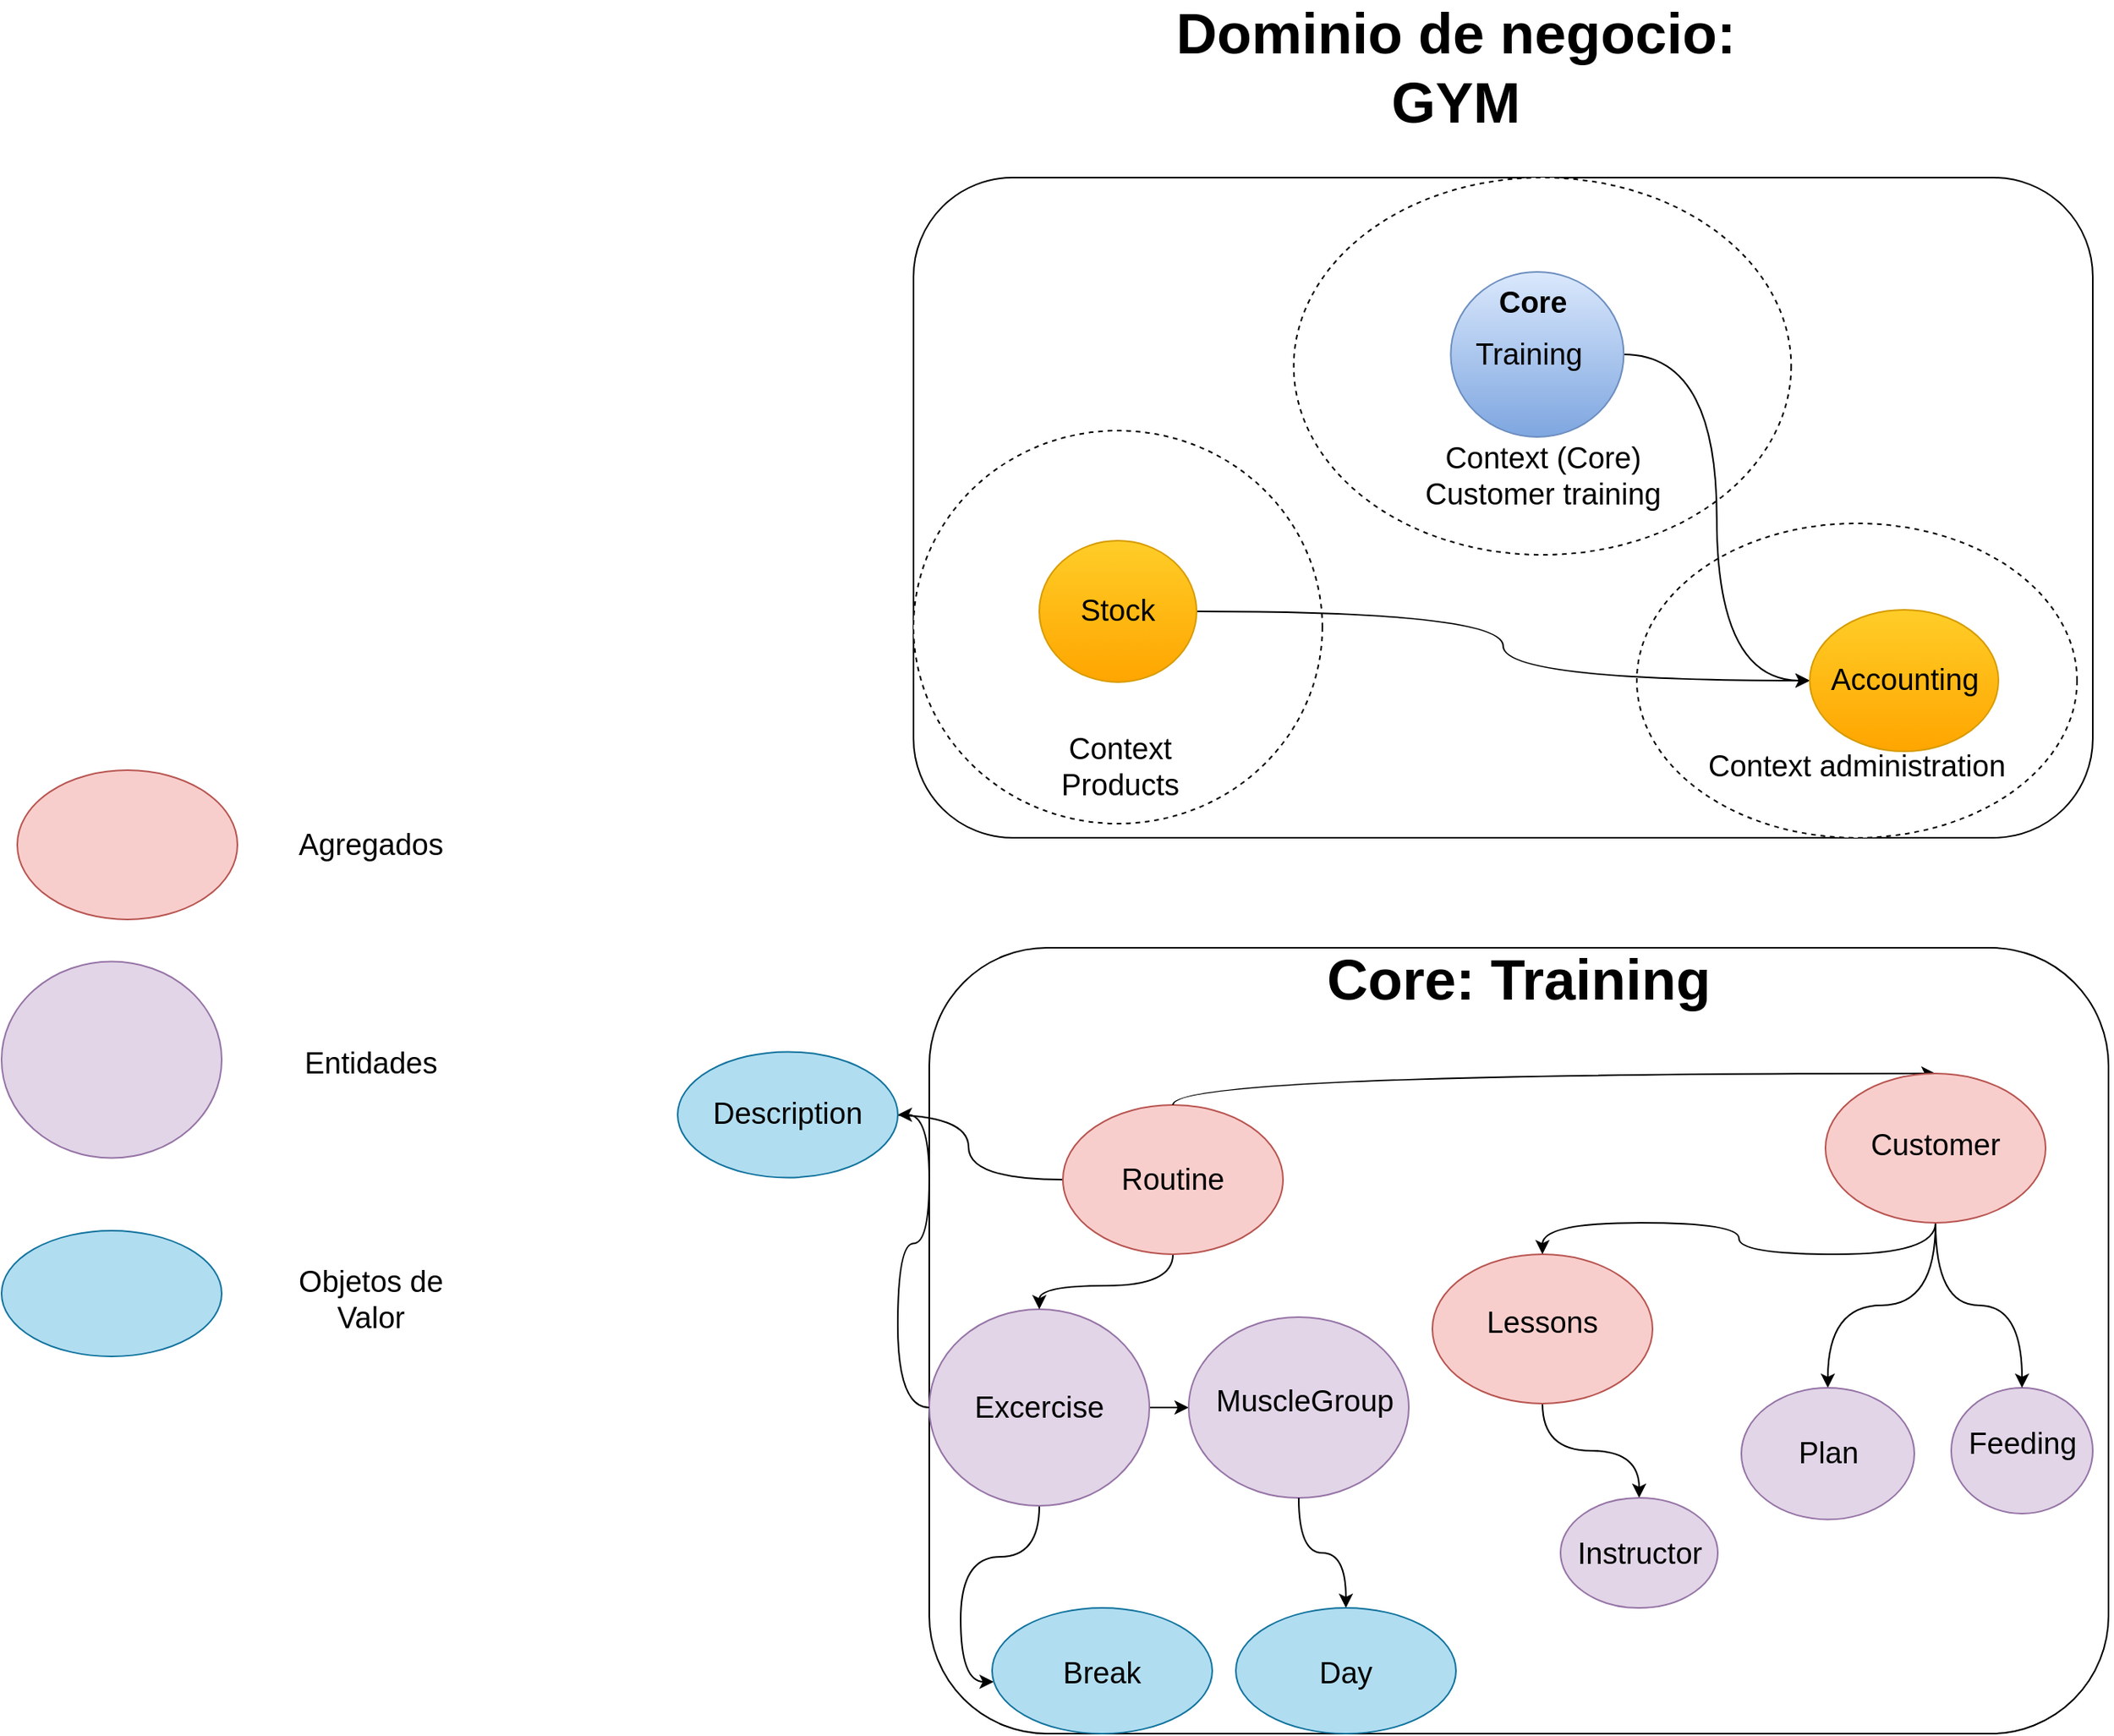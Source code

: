 <mxfile version="15.3.1" type="device" pages="3"><diagram id="tiw5Bmr05pFOXXbVsQKV" name="Analisis"><mxGraphModel dx="1695" dy="516" grid="1" gridSize="10" guides="1" tooltips="1" connect="1" arrows="1" fold="1" page="1" pageScale="1" pageWidth="827" pageHeight="1169" math="0" shadow="0"><root><mxCell id="0"/><mxCell id="1" parent="0"/><mxCell id="ugkIMONqdF9dpp6156TQ-1" value="" style="rounded=1;whiteSpace=wrap;html=1;" parent="1" vertex="1"><mxGeometry x="40" y="160" width="750" height="420" as="geometry"/></mxCell><mxCell id="ugkIMONqdF9dpp6156TQ-2" value="" style="ellipse;whiteSpace=wrap;html=1;dashed=1;" parent="1" vertex="1"><mxGeometry x="40" y="321" width="260" height="250" as="geometry"/></mxCell><mxCell id="ugkIMONqdF9dpp6156TQ-3" value="" style="ellipse;whiteSpace=wrap;html=1;dashed=1;" parent="1" vertex="1"><mxGeometry x="500" y="380" width="280" height="200" as="geometry"/></mxCell><mxCell id="ugkIMONqdF9dpp6156TQ-4" value="" style="ellipse;whiteSpace=wrap;html=1;dashed=1;" parent="1" vertex="1"><mxGeometry x="281.82" y="160" width="316.36" height="240" as="geometry"/></mxCell><mxCell id="ugkIMONqdF9dpp6156TQ-5" value="&lt;b&gt;&lt;font style=&quot;font-size: 36px&quot;&gt;Dominio de negocio:&amp;nbsp;&lt;br&gt;GYM&amp;nbsp;&lt;/font&gt;&lt;/b&gt;" style="text;html=1;strokeColor=none;fillColor=none;align=center;verticalAlign=middle;whiteSpace=wrap;rounded=0;" parent="1" vertex="1"><mxGeometry x="190" y="50" width="400" height="80" as="geometry"/></mxCell><mxCell id="ugkIMONqdF9dpp6156TQ-40" style="edgeStyle=orthogonalEdgeStyle;curved=1;rounded=0;orthogonalLoop=1;jettySize=auto;html=1;entryX=0;entryY=0.5;entryDx=0;entryDy=0;endArrow=classic;endFill=1;" parent="1" source="ugkIMONqdF9dpp6156TQ-6" target="ugkIMONqdF9dpp6156TQ-8" edge="1"><mxGeometry relative="1" as="geometry"/></mxCell><mxCell id="ugkIMONqdF9dpp6156TQ-6" value="" style="ellipse;whiteSpace=wrap;html=1;fontFamily=Helvetica;gradientColor=#ffa500;fillColor=#ffcd28;strokeColor=#d79b00;" parent="1" vertex="1"><mxGeometry x="120" y="391" width="100" height="90" as="geometry"/></mxCell><mxCell id="ugkIMONqdF9dpp6156TQ-7" style="edgeStyle=orthogonalEdgeStyle;curved=1;rounded=0;orthogonalLoop=1;jettySize=auto;html=1;entryX=1;entryY=0.5;entryDx=0;entryDy=0;fontFamily=Helvetica;fontSize=19;endArrow=none;endFill=0;startArrow=classic;startFill=1;" parent="1" source="ugkIMONqdF9dpp6156TQ-8" target="ugkIMONqdF9dpp6156TQ-10" edge="1"><mxGeometry relative="1" as="geometry"/></mxCell><mxCell id="ugkIMONqdF9dpp6156TQ-8" value="" style="ellipse;whiteSpace=wrap;html=1;gradientColor=#ffa500;fillColor=#ffcd28;strokeColor=#d79b00;" parent="1" vertex="1"><mxGeometry x="610" y="435" width="120" height="90" as="geometry"/></mxCell><mxCell id="ugkIMONqdF9dpp6156TQ-10" value="" style="ellipse;whiteSpace=wrap;html=1;gradientColor=#7ea6e0;fillColor=#dae8fc;strokeColor=#6c8ebf;" parent="1" vertex="1"><mxGeometry x="381.68" y="220" width="110" height="105" as="geometry"/></mxCell><mxCell id="ugkIMONqdF9dpp6156TQ-11" value="" style="rounded=1;whiteSpace=wrap;html=1;" parent="1" vertex="1"><mxGeometry x="50" y="650" width="750" height="500" as="geometry"/></mxCell><mxCell id="ugkIMONqdF9dpp6156TQ-12" value="&lt;span style=&quot;font-size: 36px&quot;&gt;&lt;b&gt;Core: Training&lt;/b&gt;&lt;/span&gt;" style="text;html=1;strokeColor=none;fillColor=none;align=center;verticalAlign=middle;whiteSpace=wrap;rounded=0;" parent="1" vertex="1"><mxGeometry x="260" y="630" width="330" height="80" as="geometry"/></mxCell><mxCell id="ugkIMONqdF9dpp6156TQ-14" value="Training" style="text;html=1;strokeColor=none;fillColor=none;align=center;verticalAlign=middle;whiteSpace=wrap;rounded=0;fontFamily=Helvetica;fontSize=19;" parent="1" vertex="1"><mxGeometry x="385.18" y="262.5" width="93" height="20" as="geometry"/></mxCell><mxCell id="ugkIMONqdF9dpp6156TQ-15" value="Stock" style="text;html=1;strokeColor=none;fillColor=none;align=center;verticalAlign=middle;whiteSpace=wrap;rounded=0;fontFamily=Helvetica;fontSize=19;" parent="1" vertex="1"><mxGeometry x="150" y="426" width="40" height="20" as="geometry"/></mxCell><mxCell id="ugkIMONqdF9dpp6156TQ-16" value="Core" style="text;html=1;strokeColor=none;fillColor=none;align=center;verticalAlign=middle;whiteSpace=wrap;rounded=0;fontFamily=Helvetica;fontSize=19;fontStyle=1" parent="1" vertex="1"><mxGeometry x="414" y="230" width="40" height="20" as="geometry"/></mxCell><mxCell id="ugkIMONqdF9dpp6156TQ-17" style="edgeStyle=orthogonalEdgeStyle;curved=1;rounded=0;orthogonalLoop=1;jettySize=auto;html=1;entryX=0;entryY=0.5;entryDx=0;entryDy=0;fontFamily=Helvetica;fontSize=19;endArrow=classic;endFill=1;exitX=1;exitY=0.5;exitDx=0;exitDy=0;" parent="1" source="ugkIMONqdF9dpp6156TQ-18" target="ugkIMONqdF9dpp6156TQ-20" edge="1"><mxGeometry relative="1" as="geometry"/></mxCell><mxCell id="ugkIMONqdF9dpp6156TQ-51" style="edgeStyle=orthogonalEdgeStyle;curved=1;rounded=0;orthogonalLoop=1;jettySize=auto;html=1;entryX=0.007;entryY=0.588;entryDx=0;entryDy=0;entryPerimeter=0;endArrow=classic;endFill=1;" parent="1" source="ugkIMONqdF9dpp6156TQ-18" target="ugkIMONqdF9dpp6156TQ-26" edge="1"><mxGeometry relative="1" as="geometry"/></mxCell><mxCell id="ugkIMONqdF9dpp6156TQ-18" value="" style="ellipse;whiteSpace=wrap;html=1;fontFamily=Helvetica;fillColor=#e1d5e7;strokeColor=#9673a6;" parent="1" vertex="1"><mxGeometry x="50" y="880" width="140" height="125" as="geometry"/></mxCell><mxCell id="ugkIMONqdF9dpp6156TQ-19" value="Excercise" style="text;html=1;strokeColor=none;fillColor=none;align=center;verticalAlign=middle;whiteSpace=wrap;rounded=0;fontFamily=Helvetica;fontSize=19;" parent="1" vertex="1"><mxGeometry x="65" y="928.75" width="110" height="27.5" as="geometry"/></mxCell><mxCell id="ugkIMONqdF9dpp6156TQ-20" value="" style="ellipse;whiteSpace=wrap;html=1;fontFamily=Helvetica;fillColor=#e1d5e7;strokeColor=#9673a6;" parent="1" vertex="1"><mxGeometry x="215" y="885" width="140" height="115" as="geometry"/></mxCell><mxCell id="ugkIMONqdF9dpp6156TQ-21" value="MuscleGroup" style="text;html=1;strokeColor=none;fillColor=none;align=center;verticalAlign=middle;whiteSpace=wrap;rounded=0;fontFamily=Helvetica;fontSize=19;" parent="1" vertex="1"><mxGeometry x="223.5" y="925.01" width="130" height="27.5" as="geometry"/></mxCell><mxCell id="ugkIMONqdF9dpp6156TQ-22" style="edgeStyle=orthogonalEdgeStyle;curved=1;rounded=0;orthogonalLoop=1;jettySize=auto;html=1;entryX=0.5;entryY=0;entryDx=0;entryDy=0;fontFamily=Helvetica;fontSize=19;endArrow=classic;endFill=1;" parent="1" source="ugkIMONqdF9dpp6156TQ-24" target="ugkIMONqdF9dpp6156TQ-18" edge="1"><mxGeometry relative="1" as="geometry"/></mxCell><mxCell id="z4wLtx0t6drYSwfVVddU-1" style="edgeStyle=orthogonalEdgeStyle;rounded=0;orthogonalLoop=1;jettySize=auto;html=1;entryX=1;entryY=0.5;entryDx=0;entryDy=0;startArrow=none;startFill=0;endArrow=classic;endFill=1;curved=1;" edge="1" parent="1" source="ugkIMONqdF9dpp6156TQ-24" target="ugkIMONqdF9dpp6156TQ-68"><mxGeometry relative="1" as="geometry"/></mxCell><mxCell id="ugkIMONqdF9dpp6156TQ-24" value="" style="ellipse;whiteSpace=wrap;html=1;fontFamily=Helvetica;fillColor=#f8cecc;strokeColor=#b85450;" parent="1" vertex="1"><mxGeometry x="135" y="750" width="140" height="95" as="geometry"/></mxCell><mxCell id="ugkIMONqdF9dpp6156TQ-25" value="Routine" style="text;html=1;strokeColor=none;fillColor=none;align=center;verticalAlign=middle;whiteSpace=wrap;rounded=0;fontFamily=Helvetica;fontSize=19;" parent="1" vertex="1"><mxGeometry x="150" y="783.75" width="110" height="27.5" as="geometry"/></mxCell><mxCell id="ugkIMONqdF9dpp6156TQ-26" value="" style="ellipse;whiteSpace=wrap;html=1;fontFamily=Helvetica;fillColor=#b1ddf0;strokeColor=#10739e;" parent="1" vertex="1"><mxGeometry x="90" y="1070" width="140" height="80" as="geometry"/></mxCell><mxCell id="ugkIMONqdF9dpp6156TQ-27" value="Break" style="text;html=1;strokeColor=none;fillColor=none;align=center;verticalAlign=middle;whiteSpace=wrap;rounded=0;fontFamily=Helvetica;fontSize=19;" parent="1" vertex="1"><mxGeometry x="105" y="1098.74" width="110" height="27.5" as="geometry"/></mxCell><mxCell id="ugkIMONqdF9dpp6156TQ-28" value="" style="ellipse;whiteSpace=wrap;html=1;fontFamily=Helvetica;fillColor=#e1d5e7;strokeColor=#9673a6;" parent="1" vertex="1"><mxGeometry x="700" y="930" width="90" height="80" as="geometry"/></mxCell><mxCell id="ugkIMONqdF9dpp6156TQ-29" value="Feeding" style="text;html=1;strokeColor=none;fillColor=none;align=center;verticalAlign=middle;whiteSpace=wrap;rounded=0;fontFamily=Helvetica;fontSize=19;" parent="1" vertex="1"><mxGeometry x="687.5" y="952.51" width="115" height="27.5" as="geometry"/></mxCell><mxCell id="ugkIMONqdF9dpp6156TQ-62" style="edgeStyle=orthogonalEdgeStyle;curved=1;rounded=0;orthogonalLoop=1;jettySize=auto;html=1;entryX=0.5;entryY=0;entryDx=0;entryDy=0;endArrow=classic;endFill=1;" parent="1" source="ugkIMONqdF9dpp6156TQ-30" target="ugkIMONqdF9dpp6156TQ-60" edge="1"><mxGeometry relative="1" as="geometry"/></mxCell><mxCell id="ugkIMONqdF9dpp6156TQ-30" value="" style="ellipse;whiteSpace=wrap;html=1;fontFamily=Helvetica;fillColor=#f8cecc;strokeColor=#b85450;" parent="1" vertex="1"><mxGeometry x="370" y="845" width="140" height="95" as="geometry"/></mxCell><mxCell id="ugkIMONqdF9dpp6156TQ-47" style="edgeStyle=orthogonalEdgeStyle;curved=1;rounded=0;orthogonalLoop=1;jettySize=auto;html=1;endArrow=none;endFill=0;exitX=0.5;exitY=0;exitDx=0;exitDy=0;startArrow=classic;startFill=1;" parent="1" source="ugkIMONqdF9dpp6156TQ-30" target="ugkIMONqdF9dpp6156TQ-36" edge="1"><mxGeometry relative="1" as="geometry"><mxPoint x="520" y="795" as="sourcePoint"/></mxGeometry></mxCell><mxCell id="ugkIMONqdF9dpp6156TQ-31" value="Lessons" style="text;html=1;strokeColor=none;fillColor=none;align=center;verticalAlign=middle;whiteSpace=wrap;rounded=0;fontFamily=Helvetica;fontSize=19;" parent="1" vertex="1"><mxGeometry x="385" y="868.75" width="110" height="41.25" as="geometry"/></mxCell><mxCell id="ugkIMONqdF9dpp6156TQ-35" value="Accounting" style="text;html=1;strokeColor=none;fillColor=none;align=center;verticalAlign=middle;whiteSpace=wrap;rounded=0;fontFamily=Helvetica;fontSize=19;" parent="1" vertex="1"><mxGeometry x="623.5" y="470" width="93" height="20" as="geometry"/></mxCell><mxCell id="ugkIMONqdF9dpp6156TQ-41" style="edgeStyle=orthogonalEdgeStyle;curved=1;rounded=0;orthogonalLoop=1;jettySize=auto;html=1;endArrow=classic;endFill=1;" parent="1" source="ugkIMONqdF9dpp6156TQ-36" target="ugkIMONqdF9dpp6156TQ-28" edge="1"><mxGeometry relative="1" as="geometry"/></mxCell><mxCell id="ugkIMONqdF9dpp6156TQ-46" style="edgeStyle=orthogonalEdgeStyle;curved=1;rounded=0;orthogonalLoop=1;jettySize=auto;html=1;endArrow=classic;endFill=1;" parent="1" source="ugkIMONqdF9dpp6156TQ-36" target="ugkIMONqdF9dpp6156TQ-42" edge="1"><mxGeometry relative="1" as="geometry"/></mxCell><mxCell id="ugkIMONqdF9dpp6156TQ-48" style="edgeStyle=orthogonalEdgeStyle;curved=1;rounded=0;orthogonalLoop=1;jettySize=auto;html=1;entryX=0.5;entryY=0;entryDx=0;entryDy=0;endArrow=none;endFill=0;startArrow=classic;startFill=1;" parent="1" source="ugkIMONqdF9dpp6156TQ-36" target="ugkIMONqdF9dpp6156TQ-24" edge="1"><mxGeometry relative="1" as="geometry"><Array as="points"><mxPoint x="636" y="730"/><mxPoint x="205" y="730"/></Array></mxGeometry></mxCell><mxCell id="ugkIMONqdF9dpp6156TQ-36" value="" style="ellipse;whiteSpace=wrap;html=1;fontFamily=Helvetica;fillColor=#f8cecc;strokeColor=#b85450;" parent="1" vertex="1"><mxGeometry x="620" y="730" width="140" height="95" as="geometry"/></mxCell><mxCell id="ugkIMONqdF9dpp6156TQ-37" value="Customer" style="text;html=1;strokeColor=none;fillColor=none;align=center;verticalAlign=middle;whiteSpace=wrap;rounded=0;fontFamily=Helvetica;fontSize=19;" parent="1" vertex="1"><mxGeometry x="635" y="754.99" width="110" height="41.25" as="geometry"/></mxCell><mxCell id="ugkIMONqdF9dpp6156TQ-42" value="" style="ellipse;whiteSpace=wrap;html=1;fontFamily=Helvetica;fillColor=#e1d5e7;strokeColor=#9673a6;" parent="1" vertex="1"><mxGeometry x="566.5" y="930" width="110" height="83.76" as="geometry"/></mxCell><mxCell id="ugkIMONqdF9dpp6156TQ-43" value="Plan" style="text;html=1;strokeColor=none;fillColor=none;align=center;verticalAlign=middle;whiteSpace=wrap;rounded=0;fontFamily=Helvetica;fontSize=19;" parent="1" vertex="1"><mxGeometry x="566.5" y="958.13" width="110" height="27.5" as="geometry"/></mxCell><mxCell id="ugkIMONqdF9dpp6156TQ-60" value="" style="ellipse;whiteSpace=wrap;html=1;fontFamily=Helvetica;fillColor=#e1d5e7;strokeColor=#9673a6;" parent="1" vertex="1"><mxGeometry x="451.5" y="1000" width="100" height="70" as="geometry"/></mxCell><mxCell id="ugkIMONqdF9dpp6156TQ-61" value="Instructor" style="text;html=1;strokeColor=none;fillColor=none;align=center;verticalAlign=middle;whiteSpace=wrap;rounded=0;fontFamily=Helvetica;fontSize=19;" parent="1" vertex="1"><mxGeometry x="446.5" y="1022.5" width="110" height="27.5" as="geometry"/></mxCell><mxCell id="ugkIMONqdF9dpp6156TQ-69" style="edgeStyle=orthogonalEdgeStyle;curved=1;rounded=0;orthogonalLoop=1;jettySize=auto;html=1;entryX=0;entryY=0.5;entryDx=0;entryDy=0;endArrow=none;endFill=0;startArrow=classic;startFill=1;" parent="1" source="ugkIMONqdF9dpp6156TQ-67" target="ugkIMONqdF9dpp6156TQ-18" edge="1"><mxGeometry relative="1" as="geometry"/></mxCell><mxCell id="ugkIMONqdF9dpp6156TQ-67" value="" style="ellipse;whiteSpace=wrap;html=1;fontFamily=Helvetica;fillColor=#b1ddf0;strokeColor=#10739e;" parent="1" vertex="1"><mxGeometry x="-110" y="716.24" width="140" height="80" as="geometry"/></mxCell><mxCell id="ugkIMONqdF9dpp6156TQ-68" value="Description" style="text;html=1;strokeColor=none;fillColor=none;align=center;verticalAlign=middle;whiteSpace=wrap;rounded=0;fontFamily=Helvetica;fontSize=19;" parent="1" vertex="1"><mxGeometry x="-95" y="742.49" width="110" height="27.5" as="geometry"/></mxCell><mxCell id="IkUBJkcs8IGaYLz_Flur-2" value="" style="ellipse;whiteSpace=wrap;html=1;fontFamily=Helvetica;fillColor=#f8cecc;strokeColor=#b85450;" vertex="1" parent="1"><mxGeometry x="-530" y="537" width="140" height="95" as="geometry"/></mxCell><mxCell id="IkUBJkcs8IGaYLz_Flur-4" value="Agregados" style="text;html=1;strokeColor=none;fillColor=none;align=center;verticalAlign=middle;whiteSpace=wrap;rounded=0;fontFamily=Helvetica;fontSize=19;" vertex="1" parent="1"><mxGeometry x="-360" y="571" width="110" height="27.5" as="geometry"/></mxCell><mxCell id="IkUBJkcs8IGaYLz_Flur-5" value="" style="ellipse;whiteSpace=wrap;html=1;fontFamily=Helvetica;fillColor=#e1d5e7;strokeColor=#9673a6;" vertex="1" parent="1"><mxGeometry x="-540" y="658.75" width="140" height="125" as="geometry"/></mxCell><mxCell id="IkUBJkcs8IGaYLz_Flur-6" value="Entidades" style="text;html=1;strokeColor=none;fillColor=none;align=center;verticalAlign=middle;whiteSpace=wrap;rounded=0;fontFamily=Helvetica;fontSize=19;" vertex="1" parent="1"><mxGeometry x="-360" y="710" width="110" height="27.5" as="geometry"/></mxCell><mxCell id="IkUBJkcs8IGaYLz_Flur-7" value="" style="ellipse;whiteSpace=wrap;html=1;fontFamily=Helvetica;fillColor=#b1ddf0;strokeColor=#10739e;" vertex="1" parent="1"><mxGeometry x="-540" y="830" width="140" height="80" as="geometry"/></mxCell><mxCell id="IkUBJkcs8IGaYLz_Flur-8" value="Objetos de Valor" style="text;html=1;strokeColor=none;fillColor=none;align=center;verticalAlign=middle;whiteSpace=wrap;rounded=0;fontFamily=Helvetica;fontSize=19;" vertex="1" parent="1"><mxGeometry x="-360" y="860" width="110" height="27.5" as="geometry"/></mxCell><mxCell id="IkUBJkcs8IGaYLz_Flur-14" value="Context (Core) Customer training" style="text;html=1;strokeColor=none;fillColor=none;align=center;verticalAlign=middle;whiteSpace=wrap;rounded=0;fontFamily=Helvetica;fontSize=19;" vertex="1" parent="1"><mxGeometry x="357.59" y="330" width="164.82" height="40" as="geometry"/></mxCell><mxCell id="IkUBJkcs8IGaYLz_Flur-15" value="Context Products" style="text;html=1;strokeColor=none;fillColor=none;align=center;verticalAlign=middle;whiteSpace=wrap;rounded=0;fontFamily=Helvetica;fontSize=19;" vertex="1" parent="1"><mxGeometry x="105" y="525" width="133" height="20" as="geometry"/></mxCell><mxCell id="IkUBJkcs8IGaYLz_Flur-16" value="Context&amp;nbsp;administration" style="text;html=1;strokeColor=none;fillColor=none;align=center;verticalAlign=middle;whiteSpace=wrap;rounded=0;fontFamily=Helvetica;fontSize=19;" vertex="1" parent="1"><mxGeometry x="551" y="525" width="178" height="20" as="geometry"/></mxCell><mxCell id="U_Co7qMBWZJ00F8qK2on-6" style="edgeStyle=orthogonalEdgeStyle;rounded=0;orthogonalLoop=1;jettySize=auto;html=1;startArrow=classic;startFill=1;endArrow=none;endFill=0;curved=1;" edge="1" parent="1" source="U_Co7qMBWZJ00F8qK2on-1" target="ugkIMONqdF9dpp6156TQ-20"><mxGeometry relative="1" as="geometry"/></mxCell><mxCell id="U_Co7qMBWZJ00F8qK2on-1" value="" style="ellipse;whiteSpace=wrap;html=1;fontFamily=Helvetica;fillColor=#b1ddf0;strokeColor=#10739e;" vertex="1" parent="1"><mxGeometry x="245" y="1070" width="140" height="80" as="geometry"/></mxCell><mxCell id="U_Co7qMBWZJ00F8qK2on-2" value="Day" style="text;html=1;strokeColor=none;fillColor=none;align=center;verticalAlign=middle;whiteSpace=wrap;rounded=0;fontFamily=Helvetica;fontSize=19;" vertex="1" parent="1"><mxGeometry x="260" y="1098.74" width="110" height="27.5" as="geometry"/></mxCell></root></mxGraphModel></diagram><diagram id="6h7FGikNmwyFRgyz8muw" name="Modelo de dominio"><mxGraphModel dx="2713" dy="1906" grid="1" gridSize="10" guides="1" tooltips="1" connect="1" arrows="1" fold="1" page="1" pageScale="1" pageWidth="827" pageHeight="1169" math="0" shadow="0"><root><mxCell id="7IHu89TSpWFx08FUJuCJ-0"/><mxCell id="7IHu89TSpWFx08FUJuCJ-1" parent="7IHu89TSpWFx08FUJuCJ-0"/><mxCell id="hOPjn10W1YKrCbFRlW7Z-13" value="[AR] Routine" style="shape=table;startSize=30;container=1;collapsible=1;childLayout=tableLayout;fixedRows=1;rowLines=0;fontStyle=1;align=center;resizeLast=1;fillColor=#f8cecc;strokeColor=#b85450;" vertex="1" parent="7IHu89TSpWFx08FUJuCJ-1"><mxGeometry x="480" y="40" width="180" height="250" as="geometry"/></mxCell><mxCell id="hOPjn10W1YKrCbFRlW7Z-14" value="" style="shape=partialRectangle;collapsible=0;dropTarget=0;pointerEvents=0;fillColor=none;top=0;left=0;bottom=0;right=0;points=[[0,0.5],[1,0.5]];portConstraint=eastwest;" vertex="1" parent="hOPjn10W1YKrCbFRlW7Z-13"><mxGeometry y="30" width="180" height="30" as="geometry"/></mxCell><mxCell id="hOPjn10W1YKrCbFRlW7Z-15" value="ID" style="shape=partialRectangle;connectable=0;fillColor=none;top=0;left=0;bottom=0;right=0;fontStyle=1;overflow=hidden;" vertex="1" parent="hOPjn10W1YKrCbFRlW7Z-14"><mxGeometry width="60" height="30" as="geometry"><mxRectangle width="60" height="30" as="alternateBounds"/></mxGeometry></mxCell><mxCell id="hOPjn10W1YKrCbFRlW7Z-16" value="RoutinaId" style="shape=partialRectangle;connectable=0;fillColor=none;top=0;left=0;bottom=0;right=0;align=left;spacingLeft=6;fontStyle=7;overflow=hidden;" vertex="1" parent="hOPjn10W1YKrCbFRlW7Z-14"><mxGeometry x="60" width="120" height="30" as="geometry"><mxRectangle width="120" height="30" as="alternateBounds"/></mxGeometry></mxCell><mxCell id="p-iyb5XQXjaK2IdQpueJ-11" value="" style="shape=partialRectangle;collapsible=0;dropTarget=0;pointerEvents=0;fillColor=none;top=0;left=0;bottom=0;right=0;points=[[0,0.5],[1,0.5]];portConstraint=eastwest;" vertex="1" parent="hOPjn10W1YKrCbFRlW7Z-13"><mxGeometry y="60" width="180" height="30" as="geometry"/></mxCell><mxCell id="p-iyb5XQXjaK2IdQpueJ-12" value="VO" style="shape=partialRectangle;connectable=0;fillColor=none;top=0;left=0;bottom=0;right=0;fontStyle=0;overflow=hidden;" vertex="1" parent="p-iyb5XQXjaK2IdQpueJ-11"><mxGeometry width="60" height="30" as="geometry"><mxRectangle width="60" height="30" as="alternateBounds"/></mxGeometry></mxCell><mxCell id="p-iyb5XQXjaK2IdQpueJ-13" value="Description" style="shape=partialRectangle;connectable=0;fillColor=none;top=0;left=0;bottom=0;right=0;align=left;spacingLeft=6;fontStyle=2;overflow=hidden;" vertex="1" parent="p-iyb5XQXjaK2IdQpueJ-11"><mxGeometry x="60" width="120" height="30" as="geometry"><mxRectangle width="120" height="30" as="alternateBounds"/></mxGeometry></mxCell><mxCell id="p-iyb5XQXjaK2IdQpueJ-14" value="" style="shape=partialRectangle;collapsible=0;dropTarget=0;pointerEvents=0;fillColor=none;top=0;left=0;bottom=0;right=0;points=[[0,0.5],[1,0.5]];portConstraint=eastwest;" vertex="1" parent="hOPjn10W1YKrCbFRlW7Z-13"><mxGeometry y="90" width="180" height="30" as="geometry"/></mxCell><mxCell id="p-iyb5XQXjaK2IdQpueJ-15" value="VO" style="shape=partialRectangle;connectable=0;fillColor=none;top=0;left=0;bottom=0;right=0;fontStyle=0;overflow=hidden;" vertex="1" parent="p-iyb5XQXjaK2IdQpueJ-14"><mxGeometry width="60" height="30" as="geometry"><mxRectangle width="60" height="30" as="alternateBounds"/></mxGeometry></mxCell><mxCell id="p-iyb5XQXjaK2IdQpueJ-16" value="Name" style="shape=partialRectangle;connectable=0;fillColor=none;top=0;left=0;bottom=0;right=0;align=left;spacingLeft=6;fontStyle=0;overflow=hidden;" vertex="1" parent="p-iyb5XQXjaK2IdQpueJ-14"><mxGeometry x="60" width="120" height="30" as="geometry"><mxRectangle width="120" height="30" as="alternateBounds"/></mxGeometry></mxCell><mxCell id="hOPjn10W1YKrCbFRlW7Z-17" value="" style="shape=partialRectangle;collapsible=0;dropTarget=0;pointerEvents=0;fillColor=none;top=0;left=0;bottom=1;right=0;points=[[0,0.5],[1,0.5]];portConstraint=eastwest;" vertex="1" parent="hOPjn10W1YKrCbFRlW7Z-13"><mxGeometry y="120" width="180" height="30" as="geometry"/></mxCell><mxCell id="hOPjn10W1YKrCbFRlW7Z-18" value="E" style="shape=partialRectangle;connectable=0;fillColor=none;top=0;left=0;bottom=0;right=0;fontStyle=0;overflow=hidden;" vertex="1" parent="hOPjn10W1YKrCbFRlW7Z-17"><mxGeometry width="60" height="30" as="geometry"><mxRectangle width="60" height="30" as="alternateBounds"/></mxGeometry></mxCell><mxCell id="hOPjn10W1YKrCbFRlW7Z-19" value="Set&lt;Excersice&gt;" style="shape=partialRectangle;connectable=0;fillColor=none;top=0;left=0;bottom=0;right=0;align=left;spacingLeft=6;fontStyle=0;overflow=hidden;" vertex="1" parent="hOPjn10W1YKrCbFRlW7Z-17"><mxGeometry x="60" width="120" height="30" as="geometry"><mxRectangle width="120" height="30" as="alternateBounds"/></mxGeometry></mxCell><mxCell id="hOPjn10W1YKrCbFRlW7Z-20" value="" style="shape=partialRectangle;collapsible=0;dropTarget=0;pointerEvents=0;fillColor=none;top=0;left=0;bottom=0;right=0;points=[[0,0.5],[1,0.5]];portConstraint=eastwest;" vertex="1" parent="hOPjn10W1YKrCbFRlW7Z-13"><mxGeometry y="150" width="180" height="30" as="geometry"/></mxCell><mxCell id="hOPjn10W1YKrCbFRlW7Z-21" value="" style="shape=partialRectangle;connectable=0;fillColor=none;top=0;left=0;bottom=0;right=0;editable=1;overflow=hidden;" vertex="1" parent="hOPjn10W1YKrCbFRlW7Z-20"><mxGeometry width="60" height="30" as="geometry"><mxRectangle width="60" height="30" as="alternateBounds"/></mxGeometry></mxCell><mxCell id="hOPjn10W1YKrCbFRlW7Z-22" value="AddExcercise()" style="shape=partialRectangle;connectable=0;fillColor=none;top=0;left=0;bottom=0;right=0;align=left;spacingLeft=6;overflow=hidden;" vertex="1" parent="hOPjn10W1YKrCbFRlW7Z-20"><mxGeometry x="60" width="120" height="30" as="geometry"><mxRectangle width="120" height="30" as="alternateBounds"/></mxGeometry></mxCell><mxCell id="xceiYYaRND7c7iBRlGGw-18" value="" style="shape=partialRectangle;collapsible=0;dropTarget=0;pointerEvents=0;fillColor=none;top=0;left=0;bottom=0;right=0;points=[[0,0.5],[1,0.5]];portConstraint=eastwest;" vertex="1" parent="hOPjn10W1YKrCbFRlW7Z-13"><mxGeometry y="180" width="180" height="30" as="geometry"/></mxCell><mxCell id="xceiYYaRND7c7iBRlGGw-19" value="" style="shape=partialRectangle;connectable=0;fillColor=none;top=0;left=0;bottom=0;right=0;editable=1;overflow=hidden;" vertex="1" parent="xceiYYaRND7c7iBRlGGw-18"><mxGeometry width="60" height="30" as="geometry"><mxRectangle width="60" height="30" as="alternateBounds"/></mxGeometry></mxCell><mxCell id="xceiYYaRND7c7iBRlGGw-20" value="UpdateName()" style="shape=partialRectangle;connectable=0;fillColor=none;top=0;left=0;bottom=0;right=0;align=left;spacingLeft=6;overflow=hidden;" vertex="1" parent="xceiYYaRND7c7iBRlGGw-18"><mxGeometry x="60" width="120" height="30" as="geometry"><mxRectangle width="120" height="30" as="alternateBounds"/></mxGeometry></mxCell><mxCell id="hOPjn10W1YKrCbFRlW7Z-23" value="" style="shape=partialRectangle;collapsible=0;dropTarget=0;pointerEvents=0;fillColor=none;top=0;left=0;bottom=0;right=0;points=[[0,0.5],[1,0.5]];portConstraint=eastwest;" vertex="1" parent="hOPjn10W1YKrCbFRlW7Z-13"><mxGeometry y="210" width="180" height="30" as="geometry"/></mxCell><mxCell id="hOPjn10W1YKrCbFRlW7Z-24" value="" style="shape=partialRectangle;connectable=0;fillColor=none;top=0;left=0;bottom=0;right=0;editable=1;overflow=hidden;" vertex="1" parent="hOPjn10W1YKrCbFRlW7Z-23"><mxGeometry width="60" height="30" as="geometry"><mxRectangle width="60" height="30" as="alternateBounds"/></mxGeometry></mxCell><mxCell id="hOPjn10W1YKrCbFRlW7Z-25" value="RemoveExcercise()" style="shape=partialRectangle;connectable=0;fillColor=none;top=0;left=0;bottom=0;right=0;align=left;spacingLeft=6;overflow=hidden;" vertex="1" parent="hOPjn10W1YKrCbFRlW7Z-23"><mxGeometry x="60" width="120" height="30" as="geometry"><mxRectangle width="120" height="30" as="alternateBounds"/></mxGeometry></mxCell><mxCell id="hOPjn10W1YKrCbFRlW7Z-38" value="[E] Instructor" style="shape=table;startSize=30;container=1;collapsible=1;childLayout=tableLayout;fixedRows=1;rowLines=0;fontStyle=1;align=center;resizeLast=1;fillColor=#fff2cc;strokeColor=#d6b656;" vertex="1" parent="7IHu89TSpWFx08FUJuCJ-1"><mxGeometry x="450" y="-650" width="180" height="190" as="geometry"/></mxCell><mxCell id="s4oQsw_PIkTmQl8Dtv0n-7" value="" style="shape=partialRectangle;collapsible=0;dropTarget=0;pointerEvents=0;fillColor=none;top=0;left=0;bottom=0;right=0;points=[[0,0.5],[1,0.5]];portConstraint=eastwest;" vertex="1" parent="hOPjn10W1YKrCbFRlW7Z-38"><mxGeometry y="30" width="180" height="30" as="geometry"/></mxCell><mxCell id="s4oQsw_PIkTmQl8Dtv0n-8" value="ID" style="shape=partialRectangle;connectable=0;fillColor=none;top=0;left=0;bottom=0;right=0;fontStyle=1;overflow=hidden;" vertex="1" parent="s4oQsw_PIkTmQl8Dtv0n-7"><mxGeometry width="60" height="30" as="geometry"><mxRectangle width="60" height="30" as="alternateBounds"/></mxGeometry></mxCell><mxCell id="s4oQsw_PIkTmQl8Dtv0n-9" value="InstructorId" style="shape=partialRectangle;connectable=0;fillColor=none;top=0;left=0;bottom=0;right=0;align=left;spacingLeft=6;fontStyle=7;overflow=hidden;" vertex="1" parent="s4oQsw_PIkTmQl8Dtv0n-7"><mxGeometry x="60" width="120" height="30" as="geometry"><mxRectangle width="120" height="30" as="alternateBounds"/></mxGeometry></mxCell><mxCell id="slkL1JMMcWr6ZFEywbwG-6" value="" style="shape=partialRectangle;collapsible=0;dropTarget=0;pointerEvents=0;fillColor=none;top=0;left=0;bottom=0;right=0;points=[[0,0.5],[1,0.5]];portConstraint=eastwest;" vertex="1" parent="hOPjn10W1YKrCbFRlW7Z-38"><mxGeometry y="60" width="180" height="30" as="geometry"/></mxCell><mxCell id="slkL1JMMcWr6ZFEywbwG-7" value="ID" style="shape=partialRectangle;connectable=0;fillColor=none;top=0;left=0;bottom=0;right=0;fontStyle=0;overflow=hidden;" vertex="1" parent="slkL1JMMcWr6ZFEywbwG-6"><mxGeometry width="60" height="30" as="geometry"><mxRectangle width="60" height="30" as="alternateBounds"/></mxGeometry></mxCell><mxCell id="slkL1JMMcWr6ZFEywbwG-8" value="AccountId" style="shape=partialRectangle;connectable=0;fillColor=none;top=0;left=0;bottom=0;right=0;align=left;spacingLeft=6;fontStyle=0;overflow=hidden;" vertex="1" parent="slkL1JMMcWr6ZFEywbwG-6"><mxGeometry x="60" width="120" height="30" as="geometry"><mxRectangle width="120" height="30" as="alternateBounds"/></mxGeometry></mxCell><mxCell id="hOPjn10W1YKrCbFRlW7Z-42" value="" style="shape=partialRectangle;collapsible=0;dropTarget=0;pointerEvents=0;fillColor=none;top=0;left=0;bottom=1;right=0;points=[[0,0.5],[1,0.5]];portConstraint=eastwest;" vertex="1" parent="hOPjn10W1YKrCbFRlW7Z-38"><mxGeometry y="90" width="180" height="30" as="geometry"/></mxCell><mxCell id="hOPjn10W1YKrCbFRlW7Z-43" value="VO" style="shape=partialRectangle;connectable=0;fillColor=none;top=0;left=0;bottom=0;right=0;fontStyle=0;overflow=hidden;" vertex="1" parent="hOPjn10W1YKrCbFRlW7Z-42"><mxGeometry width="60" height="30" as="geometry"><mxRectangle width="60" height="30" as="alternateBounds"/></mxGeometry></mxCell><mxCell id="hOPjn10W1YKrCbFRlW7Z-44" value="Name" style="shape=partialRectangle;connectable=0;fillColor=none;top=0;left=0;bottom=0;right=0;align=left;spacingLeft=6;fontStyle=2;overflow=hidden;" vertex="1" parent="hOPjn10W1YKrCbFRlW7Z-42"><mxGeometry x="60" width="120" height="30" as="geometry"><mxRectangle width="120" height="30" as="alternateBounds"/></mxGeometry></mxCell><mxCell id="xceiYYaRND7c7iBRlGGw-50" value="" style="shape=partialRectangle;collapsible=0;dropTarget=0;pointerEvents=0;fillColor=none;top=0;left=0;bottom=0;right=0;points=[[0,0.5],[1,0.5]];portConstraint=eastwest;" vertex="1" parent="hOPjn10W1YKrCbFRlW7Z-38"><mxGeometry y="120" width="180" height="30" as="geometry"/></mxCell><mxCell id="xceiYYaRND7c7iBRlGGw-51" value="" style="shape=partialRectangle;connectable=0;fillColor=none;top=0;left=0;bottom=0;right=0;editable=1;overflow=hidden;" vertex="1" parent="xceiYYaRND7c7iBRlGGw-50"><mxGeometry width="60" height="30" as="geometry"><mxRectangle width="60" height="30" as="alternateBounds"/></mxGeometry></mxCell><mxCell id="xceiYYaRND7c7iBRlGGw-52" value="AssingAccount()" style="shape=partialRectangle;connectable=0;fillColor=none;top=0;left=0;bottom=0;right=0;align=left;spacingLeft=6;overflow=hidden;" vertex="1" parent="xceiYYaRND7c7iBRlGGw-50"><mxGeometry x="60" width="120" height="30" as="geometry"><mxRectangle width="120" height="30" as="alternateBounds"/></mxGeometry></mxCell><mxCell id="hOPjn10W1YKrCbFRlW7Z-45" value="" style="shape=partialRectangle;collapsible=0;dropTarget=0;pointerEvents=0;fillColor=none;top=0;left=0;bottom=0;right=0;points=[[0,0.5],[1,0.5]];portConstraint=eastwest;" vertex="1" parent="hOPjn10W1YKrCbFRlW7Z-38"><mxGeometry y="150" width="180" height="30" as="geometry"/></mxCell><mxCell id="hOPjn10W1YKrCbFRlW7Z-46" value="" style="shape=partialRectangle;connectable=0;fillColor=none;top=0;left=0;bottom=0;right=0;editable=1;overflow=hidden;" vertex="1" parent="hOPjn10W1YKrCbFRlW7Z-45"><mxGeometry width="60" height="30" as="geometry"><mxRectangle width="60" height="30" as="alternateBounds"/></mxGeometry></mxCell><mxCell id="hOPjn10W1YKrCbFRlW7Z-47" value="UpdateName()" style="shape=partialRectangle;connectable=0;fillColor=none;top=0;left=0;bottom=0;right=0;align=left;spacingLeft=6;overflow=hidden;" vertex="1" parent="hOPjn10W1YKrCbFRlW7Z-45"><mxGeometry x="60" width="120" height="30" as="geometry"><mxRectangle width="120" height="30" as="alternateBounds"/></mxGeometry></mxCell><mxCell id="hOPjn10W1YKrCbFRlW7Z-64" value="[AR] Customer" style="shape=table;startSize=30;container=1;collapsible=1;childLayout=tableLayout;fixedRows=1;rowLines=0;fontStyle=1;align=center;resizeLast=1;fillColor=#f8cecc;strokeColor=#b85450;" vertex="1" parent="7IHu89TSpWFx08FUJuCJ-1"><mxGeometry x="1060" y="-260" width="180" height="400" as="geometry"/></mxCell><mxCell id="hOPjn10W1YKrCbFRlW7Z-65" value="" style="shape=partialRectangle;collapsible=0;dropTarget=0;pointerEvents=0;fillColor=none;top=0;left=0;bottom=0;right=0;points=[[0,0.5],[1,0.5]];portConstraint=eastwest;" vertex="1" parent="hOPjn10W1YKrCbFRlW7Z-64"><mxGeometry y="30" width="180" height="30" as="geometry"/></mxCell><mxCell id="hOPjn10W1YKrCbFRlW7Z-66" value="ID" style="shape=partialRectangle;connectable=0;fillColor=none;top=0;left=0;bottom=0;right=0;fontStyle=1;overflow=hidden;" vertex="1" parent="hOPjn10W1YKrCbFRlW7Z-65"><mxGeometry width="60" height="30" as="geometry"><mxRectangle width="60" height="30" as="alternateBounds"/></mxGeometry></mxCell><mxCell id="hOPjn10W1YKrCbFRlW7Z-67" value="CustomerId" style="shape=partialRectangle;connectable=0;fillColor=none;top=0;left=0;bottom=0;right=0;align=left;spacingLeft=6;fontStyle=7;overflow=hidden;" vertex="1" parent="hOPjn10W1YKrCbFRlW7Z-65"><mxGeometry x="60" width="120" height="30" as="geometry"><mxRectangle width="120" height="30" as="alternateBounds"/></mxGeometry></mxCell><mxCell id="s4oQsw_PIkTmQl8Dtv0n-67" value="" style="shape=partialRectangle;collapsible=0;dropTarget=0;pointerEvents=0;fillColor=none;top=0;left=0;bottom=0;right=0;points=[[0,0.5],[1,0.5]];portConstraint=eastwest;" vertex="1" parent="hOPjn10W1YKrCbFRlW7Z-64"><mxGeometry y="60" width="180" height="30" as="geometry"/></mxCell><mxCell id="s4oQsw_PIkTmQl8Dtv0n-68" value="ID" style="shape=partialRectangle;connectable=0;fillColor=none;top=0;left=0;bottom=0;right=0;fontStyle=0;overflow=hidden;" vertex="1" parent="s4oQsw_PIkTmQl8Dtv0n-67"><mxGeometry width="60" height="30" as="geometry"><mxRectangle width="60" height="30" as="alternateBounds"/></mxGeometry></mxCell><mxCell id="s4oQsw_PIkTmQl8Dtv0n-69" value="PlanId" style="shape=partialRectangle;connectable=0;fillColor=none;top=0;left=0;bottom=0;right=0;align=left;spacingLeft=6;fontStyle=0;overflow=hidden;" vertex="1" parent="s4oQsw_PIkTmQl8Dtv0n-67"><mxGeometry x="60" width="120" height="30" as="geometry"><mxRectangle width="120" height="30" as="alternateBounds"/></mxGeometry></mxCell><mxCell id="slkL1JMMcWr6ZFEywbwG-0" value="" style="shape=partialRectangle;collapsible=0;dropTarget=0;pointerEvents=0;fillColor=none;top=0;left=0;bottom=0;right=0;points=[[0,0.5],[1,0.5]];portConstraint=eastwest;" vertex="1" parent="hOPjn10W1YKrCbFRlW7Z-64"><mxGeometry y="90" width="180" height="30" as="geometry"/></mxCell><mxCell id="slkL1JMMcWr6ZFEywbwG-1" value="ID" style="shape=partialRectangle;connectable=0;fillColor=none;top=0;left=0;bottom=0;right=0;fontStyle=0;overflow=hidden;" vertex="1" parent="slkL1JMMcWr6ZFEywbwG-0"><mxGeometry width="60" height="30" as="geometry"><mxRectangle width="60" height="30" as="alternateBounds"/></mxGeometry></mxCell><mxCell id="slkL1JMMcWr6ZFEywbwG-2" value="AccountId" style="shape=partialRectangle;connectable=0;fillColor=none;top=0;left=0;bottom=0;right=0;align=left;spacingLeft=6;fontStyle=0;overflow=hidden;" vertex="1" parent="slkL1JMMcWr6ZFEywbwG-0"><mxGeometry x="60" width="120" height="30" as="geometry"><mxRectangle width="120" height="30" as="alternateBounds"/></mxGeometry></mxCell><mxCell id="slkL1JMMcWr6ZFEywbwG-9" value="" style="shape=partialRectangle;collapsible=0;dropTarget=0;pointerEvents=0;fillColor=none;top=0;left=0;bottom=0;right=0;points=[[0,0.5],[1,0.5]];portConstraint=eastwest;" vertex="1" parent="hOPjn10W1YKrCbFRlW7Z-64"><mxGeometry y="120" width="180" height="30" as="geometry"/></mxCell><mxCell id="slkL1JMMcWr6ZFEywbwG-10" value="ID" style="shape=partialRectangle;connectable=0;fillColor=none;top=0;left=0;bottom=0;right=0;fontStyle=0;overflow=hidden;" vertex="1" parent="slkL1JMMcWr6ZFEywbwG-9"><mxGeometry width="60" height="30" as="geometry"><mxRectangle width="60" height="30" as="alternateBounds"/></mxGeometry></mxCell><mxCell id="slkL1JMMcWr6ZFEywbwG-11" value="Routine" style="shape=partialRectangle;connectable=0;fillColor=none;top=0;left=0;bottom=0;right=0;align=left;spacingLeft=6;fontStyle=0;overflow=hidden;" vertex="1" parent="slkL1JMMcWr6ZFEywbwG-9"><mxGeometry x="60" width="120" height="30" as="geometry"><mxRectangle width="120" height="30" as="alternateBounds"/></mxGeometry></mxCell><mxCell id="s4oQsw_PIkTmQl8Dtv0n-70" value="" style="shape=partialRectangle;collapsible=0;dropTarget=0;pointerEvents=0;fillColor=none;top=0;left=0;bottom=0;right=0;points=[[0,0.5],[1,0.5]];portConstraint=eastwest;" vertex="1" parent="hOPjn10W1YKrCbFRlW7Z-64"><mxGeometry y="150" width="180" height="30" as="geometry"/></mxCell><mxCell id="s4oQsw_PIkTmQl8Dtv0n-71" value="ID" style="shape=partialRectangle;connectable=0;fillColor=none;top=0;left=0;bottom=0;right=0;fontStyle=0;overflow=hidden;" vertex="1" parent="s4oQsw_PIkTmQl8Dtv0n-70"><mxGeometry width="60" height="30" as="geometry"><mxRectangle width="60" height="30" as="alternateBounds"/></mxGeometry></mxCell><mxCell id="s4oQsw_PIkTmQl8Dtv0n-72" value="Set&lt;Feeding&gt;" style="shape=partialRectangle;connectable=0;fillColor=none;top=0;left=0;bottom=0;right=0;align=left;spacingLeft=6;fontStyle=0;overflow=hidden;" vertex="1" parent="s4oQsw_PIkTmQl8Dtv0n-70"><mxGeometry x="60" width="120" height="30" as="geometry"><mxRectangle width="120" height="30" as="alternateBounds"/></mxGeometry></mxCell><mxCell id="hOPjn10W1YKrCbFRlW7Z-68" value="" style="shape=partialRectangle;collapsible=0;dropTarget=0;pointerEvents=0;fillColor=none;top=0;left=0;bottom=1;right=0;points=[[0,0.5],[1,0.5]];portConstraint=eastwest;" vertex="1" parent="hOPjn10W1YKrCbFRlW7Z-64"><mxGeometry y="180" width="180" height="30" as="geometry"/></mxCell><mxCell id="hOPjn10W1YKrCbFRlW7Z-69" value="VO" style="shape=partialRectangle;connectable=0;fillColor=none;top=0;left=0;bottom=0;right=0;fontStyle=0;overflow=hidden;" vertex="1" parent="hOPjn10W1YKrCbFRlW7Z-68"><mxGeometry width="60" height="30" as="geometry"><mxRectangle width="60" height="30" as="alternateBounds"/></mxGeometry></mxCell><mxCell id="hOPjn10W1YKrCbFRlW7Z-70" value="Name" style="shape=partialRectangle;connectable=0;fillColor=none;top=0;left=0;bottom=0;right=0;align=left;spacingLeft=6;fontStyle=2;overflow=hidden;" vertex="1" parent="hOPjn10W1YKrCbFRlW7Z-68"><mxGeometry x="60" width="120" height="30" as="geometry"><mxRectangle width="120" height="30" as="alternateBounds"/></mxGeometry></mxCell><mxCell id="hOPjn10W1YKrCbFRlW7Z-71" value="" style="shape=partialRectangle;collapsible=0;dropTarget=0;pointerEvents=0;fillColor=none;top=0;left=0;bottom=0;right=0;points=[[0,0.5],[1,0.5]];portConstraint=eastwest;" vertex="1" parent="hOPjn10W1YKrCbFRlW7Z-64"><mxGeometry y="210" width="180" height="30" as="geometry"/></mxCell><mxCell id="hOPjn10W1YKrCbFRlW7Z-72" value="" style="shape=partialRectangle;connectable=0;fillColor=none;top=0;left=0;bottom=0;right=0;editable=1;overflow=hidden;" vertex="1" parent="hOPjn10W1YKrCbFRlW7Z-71"><mxGeometry width="60" height="30" as="geometry"><mxRectangle width="60" height="30" as="alternateBounds"/></mxGeometry></mxCell><mxCell id="hOPjn10W1YKrCbFRlW7Z-73" value="AddFedding()" style="shape=partialRectangle;connectable=0;fillColor=none;top=0;left=0;bottom=0;right=0;align=left;spacingLeft=6;overflow=hidden;" vertex="1" parent="hOPjn10W1YKrCbFRlW7Z-71"><mxGeometry x="60" width="120" height="30" as="geometry"><mxRectangle width="120" height="30" as="alternateBounds"/></mxGeometry></mxCell><mxCell id="xceiYYaRND7c7iBRlGGw-34" value="" style="shape=partialRectangle;collapsible=0;dropTarget=0;pointerEvents=0;fillColor=none;top=0;left=0;bottom=0;right=0;points=[[0,0.5],[1,0.5]];portConstraint=eastwest;" vertex="1" parent="hOPjn10W1YKrCbFRlW7Z-64"><mxGeometry y="240" width="180" height="30" as="geometry"/></mxCell><mxCell id="xceiYYaRND7c7iBRlGGw-35" value="" style="shape=partialRectangle;connectable=0;fillColor=none;top=0;left=0;bottom=0;right=0;editable=1;overflow=hidden;" vertex="1" parent="xceiYYaRND7c7iBRlGGw-34"><mxGeometry width="60" height="30" as="geometry"><mxRectangle width="60" height="30" as="alternateBounds"/></mxGeometry></mxCell><mxCell id="xceiYYaRND7c7iBRlGGw-36" value="RemoveFeeding" style="shape=partialRectangle;connectable=0;fillColor=none;top=0;left=0;bottom=0;right=0;align=left;spacingLeft=6;overflow=hidden;" vertex="1" parent="xceiYYaRND7c7iBRlGGw-34"><mxGeometry x="60" width="120" height="30" as="geometry"><mxRectangle width="120" height="30" as="alternateBounds"/></mxGeometry></mxCell><mxCell id="hOPjn10W1YKrCbFRlW7Z-74" value="" style="shape=partialRectangle;collapsible=0;dropTarget=0;pointerEvents=0;fillColor=none;top=0;left=0;bottom=0;right=0;points=[[0,0.5],[1,0.5]];portConstraint=eastwest;" vertex="1" parent="hOPjn10W1YKrCbFRlW7Z-64"><mxGeometry y="270" width="180" height="30" as="geometry"/></mxCell><mxCell id="hOPjn10W1YKrCbFRlW7Z-75" value="" style="shape=partialRectangle;connectable=0;fillColor=none;top=0;left=0;bottom=0;right=0;editable=1;overflow=hidden;" vertex="1" parent="hOPjn10W1YKrCbFRlW7Z-74"><mxGeometry width="60" height="30" as="geometry"><mxRectangle width="60" height="30" as="alternateBounds"/></mxGeometry></mxCell><mxCell id="hOPjn10W1YKrCbFRlW7Z-76" value="UpdateName()" style="shape=partialRectangle;connectable=0;fillColor=none;top=0;left=0;bottom=0;right=0;align=left;spacingLeft=6;overflow=hidden;" vertex="1" parent="hOPjn10W1YKrCbFRlW7Z-74"><mxGeometry x="60" width="120" height="30" as="geometry"><mxRectangle width="120" height="30" as="alternateBounds"/></mxGeometry></mxCell><mxCell id="xceiYYaRND7c7iBRlGGw-47" value="" style="shape=partialRectangle;collapsible=0;dropTarget=0;pointerEvents=0;fillColor=none;top=0;left=0;bottom=0;right=0;points=[[0,0.5],[1,0.5]];portConstraint=eastwest;" vertex="1" parent="hOPjn10W1YKrCbFRlW7Z-64"><mxGeometry y="300" width="180" height="30" as="geometry"/></mxCell><mxCell id="xceiYYaRND7c7iBRlGGw-48" value="" style="shape=partialRectangle;connectable=0;fillColor=none;top=0;left=0;bottom=0;right=0;editable=1;overflow=hidden;" vertex="1" parent="xceiYYaRND7c7iBRlGGw-47"><mxGeometry width="60" height="30" as="geometry"><mxRectangle width="60" height="30" as="alternateBounds"/></mxGeometry></mxCell><mxCell id="xceiYYaRND7c7iBRlGGw-49" value="AssingRoutine()" style="shape=partialRectangle;connectable=0;fillColor=none;top=0;left=0;bottom=0;right=0;align=left;spacingLeft=6;overflow=hidden;" vertex="1" parent="xceiYYaRND7c7iBRlGGw-47"><mxGeometry x="60" width="120" height="30" as="geometry"><mxRectangle width="120" height="30" as="alternateBounds"/></mxGeometry></mxCell><mxCell id="xceiYYaRND7c7iBRlGGw-40" value="" style="shape=partialRectangle;collapsible=0;dropTarget=0;pointerEvents=0;fillColor=none;top=0;left=0;bottom=0;right=0;points=[[0,0.5],[1,0.5]];portConstraint=eastwest;" vertex="1" parent="hOPjn10W1YKrCbFRlW7Z-64"><mxGeometry y="330" width="180" height="30" as="geometry"/></mxCell><mxCell id="xceiYYaRND7c7iBRlGGw-41" value="" style="shape=partialRectangle;connectable=0;fillColor=none;top=0;left=0;bottom=0;right=0;editable=1;overflow=hidden;" vertex="1" parent="xceiYYaRND7c7iBRlGGw-40"><mxGeometry width="60" height="30" as="geometry"><mxRectangle width="60" height="30" as="alternateBounds"/></mxGeometry></mxCell><mxCell id="xceiYYaRND7c7iBRlGGw-42" value="AssingAccount()" style="shape=partialRectangle;connectable=0;fillColor=none;top=0;left=0;bottom=0;right=0;align=left;spacingLeft=6;overflow=hidden;" vertex="1" parent="xceiYYaRND7c7iBRlGGw-40"><mxGeometry x="60" width="120" height="30" as="geometry"><mxRectangle width="120" height="30" as="alternateBounds"/></mxGeometry></mxCell><mxCell id="xceiYYaRND7c7iBRlGGw-37" value="" style="shape=partialRectangle;collapsible=0;dropTarget=0;pointerEvents=0;fillColor=none;top=0;left=0;bottom=0;right=0;points=[[0,0.5],[1,0.5]];portConstraint=eastwest;" vertex="1" parent="hOPjn10W1YKrCbFRlW7Z-64"><mxGeometry y="360" width="180" height="30" as="geometry"/></mxCell><mxCell id="xceiYYaRND7c7iBRlGGw-38" value="" style="shape=partialRectangle;connectable=0;fillColor=none;top=0;left=0;bottom=0;right=0;editable=1;overflow=hidden;" vertex="1" parent="xceiYYaRND7c7iBRlGGw-37"><mxGeometry width="60" height="30" as="geometry"><mxRectangle width="60" height="30" as="alternateBounds"/></mxGeometry></mxCell><mxCell id="xceiYYaRND7c7iBRlGGw-39" value="assignPlan()" style="shape=partialRectangle;connectable=0;fillColor=none;top=0;left=0;bottom=0;right=0;align=left;spacingLeft=6;overflow=hidden;" vertex="1" parent="xceiYYaRND7c7iBRlGGw-37"><mxGeometry x="60" width="120" height="30" as="geometry"><mxRectangle width="120" height="30" as="alternateBounds"/></mxGeometry></mxCell><mxCell id="ktF_RdefJhhRHkRtAfna-0" value="[E] Feeding" style="shape=table;startSize=30;container=1;collapsible=1;childLayout=tableLayout;fixedRows=1;rowLines=0;fontStyle=1;align=center;resizeLast=1;fillColor=#fff2cc;strokeColor=#d6b656;" vertex="1" parent="7IHu89TSpWFx08FUJuCJ-1"><mxGeometry x="860" y="60" width="180" height="250" as="geometry"/></mxCell><mxCell id="ktF_RdefJhhRHkRtAfna-1" value="" style="shape=partialRectangle;collapsible=0;dropTarget=0;pointerEvents=0;fillColor=none;top=0;left=0;bottom=0;right=0;points=[[0,0.5],[1,0.5]];portConstraint=eastwest;" vertex="1" parent="ktF_RdefJhhRHkRtAfna-0"><mxGeometry y="30" width="180" height="30" as="geometry"/></mxCell><mxCell id="ktF_RdefJhhRHkRtAfna-2" value="ID" style="shape=partialRectangle;connectable=0;fillColor=none;top=0;left=0;bottom=0;right=0;fontStyle=1;overflow=hidden;" vertex="1" parent="ktF_RdefJhhRHkRtAfna-1"><mxGeometry width="60" height="30" as="geometry"><mxRectangle width="60" height="30" as="alternateBounds"/></mxGeometry></mxCell><mxCell id="ktF_RdefJhhRHkRtAfna-3" value="FeedingId" style="shape=partialRectangle;connectable=0;fillColor=none;top=0;left=0;bottom=0;right=0;align=left;spacingLeft=6;fontStyle=7;overflow=hidden;" vertex="1" parent="ktF_RdefJhhRHkRtAfna-1"><mxGeometry x="60" width="120" height="30" as="geometry"><mxRectangle width="120" height="30" as="alternateBounds"/></mxGeometry></mxCell><mxCell id="s4oQsw_PIkTmQl8Dtv0n-89" value="" style="shape=partialRectangle;collapsible=0;dropTarget=0;pointerEvents=0;fillColor=none;top=0;left=0;bottom=0;right=0;points=[[0,0.5],[1,0.5]];portConstraint=eastwest;" vertex="1" parent="ktF_RdefJhhRHkRtAfna-0"><mxGeometry y="60" width="180" height="30" as="geometry"/></mxCell><mxCell id="s4oQsw_PIkTmQl8Dtv0n-90" value="VO" style="shape=partialRectangle;connectable=0;fillColor=none;top=0;left=0;bottom=0;right=0;fontStyle=0;overflow=hidden;" vertex="1" parent="s4oQsw_PIkTmQl8Dtv0n-89"><mxGeometry width="60" height="30" as="geometry"><mxRectangle width="60" height="30" as="alternateBounds"/></mxGeometry></mxCell><mxCell id="s4oQsw_PIkTmQl8Dtv0n-91" value="Amount" style="shape=partialRectangle;connectable=0;fillColor=none;top=0;left=0;bottom=0;right=0;align=left;spacingLeft=6;fontStyle=0;overflow=hidden;" vertex="1" parent="s4oQsw_PIkTmQl8Dtv0n-89"><mxGeometry x="60" width="120" height="30" as="geometry"><mxRectangle width="120" height="30" as="alternateBounds"/></mxGeometry></mxCell><mxCell id="s4oQsw_PIkTmQl8Dtv0n-73" value="" style="shape=partialRectangle;collapsible=0;dropTarget=0;pointerEvents=0;fillColor=none;top=0;left=0;bottom=0;right=0;points=[[0,0.5],[1,0.5]];portConstraint=eastwest;" vertex="1" parent="ktF_RdefJhhRHkRtAfna-0"><mxGeometry y="90" width="180" height="30" as="geometry"/></mxCell><mxCell id="s4oQsw_PIkTmQl8Dtv0n-74" value="VO" style="shape=partialRectangle;connectable=0;fillColor=none;top=0;left=0;bottom=0;right=0;fontStyle=0;overflow=hidden;" vertex="1" parent="s4oQsw_PIkTmQl8Dtv0n-73"><mxGeometry width="60" height="30" as="geometry"><mxRectangle width="60" height="30" as="alternateBounds"/></mxGeometry></mxCell><mxCell id="s4oQsw_PIkTmQl8Dtv0n-75" value="Day" style="shape=partialRectangle;connectable=0;fillColor=none;top=0;left=0;bottom=0;right=0;align=left;spacingLeft=6;fontStyle=0;overflow=hidden;" vertex="1" parent="s4oQsw_PIkTmQl8Dtv0n-73"><mxGeometry x="60" width="120" height="30" as="geometry"><mxRectangle width="120" height="30" as="alternateBounds"/></mxGeometry></mxCell><mxCell id="ktF_RdefJhhRHkRtAfna-4" value="" style="shape=partialRectangle;collapsible=0;dropTarget=0;pointerEvents=0;fillColor=none;top=0;left=0;bottom=1;right=0;points=[[0,0.5],[1,0.5]];portConstraint=eastwest;fontStyle=1" vertex="1" parent="ktF_RdefJhhRHkRtAfna-0"><mxGeometry y="120" width="180" height="30" as="geometry"/></mxCell><mxCell id="ktF_RdefJhhRHkRtAfna-5" value="VO" style="shape=partialRectangle;connectable=0;fillColor=none;top=0;left=0;bottom=0;right=0;fontStyle=0;overflow=hidden;" vertex="1" parent="ktF_RdefJhhRHkRtAfna-4"><mxGeometry width="60" height="30" as="geometry"><mxRectangle width="60" height="30" as="alternateBounds"/></mxGeometry></mxCell><mxCell id="ktF_RdefJhhRHkRtAfna-6" value="Name" style="shape=partialRectangle;connectable=0;fillColor=none;top=0;left=0;bottom=0;right=0;align=left;spacingLeft=6;fontStyle=2;overflow=hidden;" vertex="1" parent="ktF_RdefJhhRHkRtAfna-4"><mxGeometry x="60" width="120" height="30" as="geometry"><mxRectangle width="120" height="30" as="alternateBounds"/></mxGeometry></mxCell><mxCell id="ktF_RdefJhhRHkRtAfna-7" value="" style="shape=partialRectangle;collapsible=0;dropTarget=0;pointerEvents=0;fillColor=none;top=0;left=0;bottom=0;right=0;points=[[0,0.5],[1,0.5]];portConstraint=eastwest;" vertex="1" parent="ktF_RdefJhhRHkRtAfna-0"><mxGeometry y="150" width="180" height="30" as="geometry"/></mxCell><mxCell id="ktF_RdefJhhRHkRtAfna-8" value="" style="shape=partialRectangle;connectable=0;fillColor=none;top=0;left=0;bottom=0;right=0;editable=1;overflow=hidden;" vertex="1" parent="ktF_RdefJhhRHkRtAfna-7"><mxGeometry width="60" height="30" as="geometry"><mxRectangle width="60" height="30" as="alternateBounds"/></mxGeometry></mxCell><mxCell id="ktF_RdefJhhRHkRtAfna-9" value="UpdateName()" style="shape=partialRectangle;connectable=0;fillColor=none;top=0;left=0;bottom=0;right=0;align=left;spacingLeft=6;overflow=hidden;" vertex="1" parent="ktF_RdefJhhRHkRtAfna-7"><mxGeometry x="60" width="120" height="30" as="geometry"><mxRectangle width="120" height="30" as="alternateBounds"/></mxGeometry></mxCell><mxCell id="ktF_RdefJhhRHkRtAfna-10" value="" style="shape=partialRectangle;collapsible=0;dropTarget=0;pointerEvents=0;fillColor=none;top=0;left=0;bottom=0;right=0;points=[[0,0.5],[1,0.5]];portConstraint=eastwest;" vertex="1" parent="ktF_RdefJhhRHkRtAfna-0"><mxGeometry y="180" width="180" height="30" as="geometry"/></mxCell><mxCell id="ktF_RdefJhhRHkRtAfna-11" value="" style="shape=partialRectangle;connectable=0;fillColor=none;top=0;left=0;bottom=0;right=0;editable=1;overflow=hidden;" vertex="1" parent="ktF_RdefJhhRHkRtAfna-10"><mxGeometry width="60" height="30" as="geometry"><mxRectangle width="60" height="30" as="alternateBounds"/></mxGeometry></mxCell><mxCell id="ktF_RdefJhhRHkRtAfna-12" value="UpdateAmount()" style="shape=partialRectangle;connectable=0;fillColor=none;top=0;left=0;bottom=0;right=0;align=left;spacingLeft=6;overflow=hidden;" vertex="1" parent="ktF_RdefJhhRHkRtAfna-10"><mxGeometry x="60" width="120" height="30" as="geometry"><mxRectangle width="120" height="30" as="alternateBounds"/></mxGeometry></mxCell><mxCell id="xceiYYaRND7c7iBRlGGw-30" value="" style="shape=partialRectangle;collapsible=0;dropTarget=0;pointerEvents=0;fillColor=none;top=0;left=0;bottom=0;right=0;points=[[0,0.5],[1,0.5]];portConstraint=eastwest;" vertex="1" parent="ktF_RdefJhhRHkRtAfna-0"><mxGeometry y="210" width="180" height="30" as="geometry"/></mxCell><mxCell id="xceiYYaRND7c7iBRlGGw-31" value="" style="shape=partialRectangle;connectable=0;fillColor=none;top=0;left=0;bottom=0;right=0;editable=1;overflow=hidden;" vertex="1" parent="xceiYYaRND7c7iBRlGGw-30"><mxGeometry width="60" height="30" as="geometry"><mxRectangle width="60" height="30" as="alternateBounds"/></mxGeometry></mxCell><mxCell id="xceiYYaRND7c7iBRlGGw-32" value="UpdateDay()" style="shape=partialRectangle;connectable=0;fillColor=none;top=0;left=0;bottom=0;right=0;align=left;spacingLeft=6;overflow=hidden;" vertex="1" parent="xceiYYaRND7c7iBRlGGw-30"><mxGeometry x="60" width="120" height="30" as="geometry"><mxRectangle width="120" height="30" as="alternateBounds"/></mxGeometry></mxCell><mxCell id="efNlVDanI2qLxBaaFcna-13" style="edgeStyle=orthogonalEdgeStyle;rounded=0;orthogonalLoop=1;jettySize=auto;html=1;entryX=0;entryY=0.5;entryDx=0;entryDy=0;startArrow=none;startFill=0;endArrow=classic;endFill=1;exitX=0.5;exitY=0;exitDx=0;exitDy=0;" edge="1" parent="7IHu89TSpWFx08FUJuCJ-1" source="ktF_RdefJhhRHkRtAfna-13" target="s4oQsw_PIkTmQl8Dtv0n-54"><mxGeometry relative="1" as="geometry"><Array as="points"><mxPoint x="360" y="-450"/><mxPoint x="500" y="-450"/><mxPoint x="500" y="-365"/></Array></mxGeometry></mxCell><mxCell id="ktF_RdefJhhRHkRtAfna-13" value="[AR] Lesson" style="shape=table;startSize=30;container=1;collapsible=1;childLayout=tableLayout;fixedRows=1;rowLines=0;fontStyle=1;align=center;resizeLast=1;fillColor=#f8cecc;strokeColor=#b85450;" vertex="1" parent="7IHu89TSpWFx08FUJuCJ-1"><mxGeometry x="250" y="-460" width="180" height="250" as="geometry"/></mxCell><mxCell id="ktF_RdefJhhRHkRtAfna-14" value="" style="shape=partialRectangle;collapsible=0;dropTarget=0;pointerEvents=0;fillColor=none;top=0;left=0;bottom=0;right=0;points=[[0,0.5],[1,0.5]];portConstraint=eastwest;" vertex="1" parent="ktF_RdefJhhRHkRtAfna-13"><mxGeometry y="30" width="180" height="30" as="geometry"/></mxCell><mxCell id="ktF_RdefJhhRHkRtAfna-15" value="ID" style="shape=partialRectangle;connectable=0;fillColor=none;top=0;left=0;bottom=0;right=0;fontStyle=1;overflow=hidden;" vertex="1" parent="ktF_RdefJhhRHkRtAfna-14"><mxGeometry width="60" height="30" as="geometry"><mxRectangle width="60" height="30" as="alternateBounds"/></mxGeometry></mxCell><mxCell id="ktF_RdefJhhRHkRtAfna-16" value="LessonId" style="shape=partialRectangle;connectable=0;fillColor=none;top=0;left=0;bottom=0;right=0;align=left;spacingLeft=6;fontStyle=7;overflow=hidden;" vertex="1" parent="ktF_RdefJhhRHkRtAfna-14"><mxGeometry x="60" width="120" height="30" as="geometry"><mxRectangle width="120" height="30" as="alternateBounds"/></mxGeometry></mxCell><mxCell id="s4oQsw_PIkTmQl8Dtv0n-63" value="" style="shape=partialRectangle;collapsible=0;dropTarget=0;pointerEvents=0;fillColor=none;top=0;left=0;bottom=0;right=0;points=[[0,0.5],[1,0.5]];portConstraint=eastwest;" vertex="1" parent="ktF_RdefJhhRHkRtAfna-13"><mxGeometry y="60" width="180" height="30" as="geometry"/></mxCell><mxCell id="s4oQsw_PIkTmQl8Dtv0n-64" value="ID" style="shape=partialRectangle;connectable=0;fillColor=none;top=0;left=0;bottom=0;right=0;fontStyle=0;overflow=hidden;" vertex="1" parent="s4oQsw_PIkTmQl8Dtv0n-63"><mxGeometry width="60" height="30" as="geometry"><mxRectangle width="60" height="30" as="alternateBounds"/></mxGeometry></mxCell><mxCell id="s4oQsw_PIkTmQl8Dtv0n-65" value="InstructorId" style="shape=partialRectangle;connectable=0;fillColor=none;top=0;left=0;bottom=0;right=0;align=left;spacingLeft=6;fontStyle=0;overflow=hidden;" vertex="1" parent="s4oQsw_PIkTmQl8Dtv0n-63"><mxGeometry x="60" width="120" height="30" as="geometry"><mxRectangle width="120" height="30" as="alternateBounds"/></mxGeometry></mxCell><mxCell id="s4oQsw_PIkTmQl8Dtv0n-60" value="" style="shape=partialRectangle;collapsible=0;dropTarget=0;pointerEvents=0;fillColor=none;top=0;left=0;bottom=0;right=0;points=[[0,0.5],[1,0.5]];portConstraint=eastwest;" vertex="1" parent="ktF_RdefJhhRHkRtAfna-13"><mxGeometry y="90" width="180" height="30" as="geometry"/></mxCell><mxCell id="s4oQsw_PIkTmQl8Dtv0n-61" value="VO" style="shape=partialRectangle;connectable=0;fillColor=none;top=0;left=0;bottom=0;right=0;fontStyle=0;overflow=hidden;" vertex="1" parent="s4oQsw_PIkTmQl8Dtv0n-60"><mxGeometry width="60" height="30" as="geometry"><mxRectangle width="60" height="30" as="alternateBounds"/></mxGeometry></mxCell><mxCell id="s4oQsw_PIkTmQl8Dtv0n-62" value="Day" style="shape=partialRectangle;connectable=0;fillColor=none;top=0;left=0;bottom=0;right=0;align=left;spacingLeft=6;fontStyle=2;overflow=hidden;" vertex="1" parent="s4oQsw_PIkTmQl8Dtv0n-60"><mxGeometry x="60" width="120" height="30" as="geometry"><mxRectangle width="120" height="30" as="alternateBounds"/></mxGeometry></mxCell><mxCell id="ktF_RdefJhhRHkRtAfna-17" value="" style="shape=partialRectangle;collapsible=0;dropTarget=0;pointerEvents=0;fillColor=none;top=0;left=0;bottom=1;right=0;points=[[0,0.5],[1,0.5]];portConstraint=eastwest;" vertex="1" parent="ktF_RdefJhhRHkRtAfna-13"><mxGeometry y="120" width="180" height="30" as="geometry"/></mxCell><mxCell id="ktF_RdefJhhRHkRtAfna-18" value="VO" style="shape=partialRectangle;connectable=0;fillColor=none;top=0;left=0;bottom=0;right=0;fontStyle=0;overflow=hidden;" vertex="1" parent="ktF_RdefJhhRHkRtAfna-17"><mxGeometry width="60" height="30" as="geometry"><mxRectangle width="60" height="30" as="alternateBounds"/></mxGeometry></mxCell><mxCell id="ktF_RdefJhhRHkRtAfna-19" value="Name" style="shape=partialRectangle;connectable=0;fillColor=none;top=0;left=0;bottom=0;right=0;align=left;spacingLeft=6;fontStyle=2;overflow=hidden;" vertex="1" parent="ktF_RdefJhhRHkRtAfna-17"><mxGeometry x="60" width="120" height="30" as="geometry"><mxRectangle width="120" height="30" as="alternateBounds"/></mxGeometry></mxCell><mxCell id="ktF_RdefJhhRHkRtAfna-20" value="" style="shape=partialRectangle;collapsible=0;dropTarget=0;pointerEvents=0;fillColor=none;top=0;left=0;bottom=0;right=0;points=[[0,0.5],[1,0.5]];portConstraint=eastwest;" vertex="1" parent="ktF_RdefJhhRHkRtAfna-13"><mxGeometry y="150" width="180" height="30" as="geometry"/></mxCell><mxCell id="ktF_RdefJhhRHkRtAfna-21" value="" style="shape=partialRectangle;connectable=0;fillColor=none;top=0;left=0;bottom=0;right=0;editable=1;overflow=hidden;" vertex="1" parent="ktF_RdefJhhRHkRtAfna-20"><mxGeometry width="60" height="30" as="geometry"><mxRectangle width="60" height="30" as="alternateBounds"/></mxGeometry></mxCell><mxCell id="ktF_RdefJhhRHkRtAfna-22" value="UpdateDay()" style="shape=partialRectangle;connectable=0;fillColor=none;top=0;left=0;bottom=0;right=0;align=left;spacingLeft=6;overflow=hidden;" vertex="1" parent="ktF_RdefJhhRHkRtAfna-20"><mxGeometry x="60" width="120" height="30" as="geometry"><mxRectangle width="120" height="30" as="alternateBounds"/></mxGeometry></mxCell><mxCell id="xceiYYaRND7c7iBRlGGw-53" value="" style="shape=partialRectangle;collapsible=0;dropTarget=0;pointerEvents=0;fillColor=none;top=0;left=0;bottom=0;right=0;points=[[0,0.5],[1,0.5]];portConstraint=eastwest;" vertex="1" parent="ktF_RdefJhhRHkRtAfna-13"><mxGeometry y="180" width="180" height="30" as="geometry"/></mxCell><mxCell id="xceiYYaRND7c7iBRlGGw-54" value="" style="shape=partialRectangle;connectable=0;fillColor=none;top=0;left=0;bottom=0;right=0;editable=1;overflow=hidden;" vertex="1" parent="xceiYYaRND7c7iBRlGGw-53"><mxGeometry width="60" height="30" as="geometry"><mxRectangle width="60" height="30" as="alternateBounds"/></mxGeometry></mxCell><mxCell id="xceiYYaRND7c7iBRlGGw-55" value="AssingInstructor()" style="shape=partialRectangle;connectable=0;fillColor=none;top=0;left=0;bottom=0;right=0;align=left;spacingLeft=6;overflow=hidden;" vertex="1" parent="xceiYYaRND7c7iBRlGGw-53"><mxGeometry x="60" width="120" height="30" as="geometry"><mxRectangle width="120" height="30" as="alternateBounds"/></mxGeometry></mxCell><mxCell id="ktF_RdefJhhRHkRtAfna-23" value="" style="shape=partialRectangle;collapsible=0;dropTarget=0;pointerEvents=0;fillColor=none;top=0;left=0;bottom=0;right=0;points=[[0,0.5],[1,0.5]];portConstraint=eastwest;" vertex="1" parent="ktF_RdefJhhRHkRtAfna-13"><mxGeometry y="210" width="180" height="30" as="geometry"/></mxCell><mxCell id="ktF_RdefJhhRHkRtAfna-24" value="" style="shape=partialRectangle;connectable=0;fillColor=none;top=0;left=0;bottom=0;right=0;editable=1;overflow=hidden;" vertex="1" parent="ktF_RdefJhhRHkRtAfna-23"><mxGeometry width="60" height="30" as="geometry"><mxRectangle width="60" height="30" as="alternateBounds"/></mxGeometry></mxCell><mxCell id="ktF_RdefJhhRHkRtAfna-25" value="UpdateName()" style="shape=partialRectangle;connectable=0;fillColor=none;top=0;left=0;bottom=0;right=0;align=left;spacingLeft=6;overflow=hidden;" vertex="1" parent="ktF_RdefJhhRHkRtAfna-23"><mxGeometry x="60" width="120" height="30" as="geometry"><mxRectangle width="120" height="30" as="alternateBounds"/></mxGeometry></mxCell><mxCell id="BFAbneWiCqaz4guEWgdR-0" value="[E] MuscleGroup" style="shape=table;startSize=30;container=1;collapsible=1;childLayout=tableLayout;fixedRows=1;rowLines=0;fontStyle=1;align=center;resizeLast=1;fillColor=#fff2cc;strokeColor=#d6b656;" vertex="1" parent="7IHu89TSpWFx08FUJuCJ-1"><mxGeometry x="820" y="350" width="180" height="190" as="geometry"/></mxCell><mxCell id="BFAbneWiCqaz4guEWgdR-1" value="" style="shape=partialRectangle;collapsible=0;dropTarget=0;pointerEvents=0;fillColor=none;top=0;left=0;bottom=0;right=0;points=[[0,0.5],[1,0.5]];portConstraint=eastwest;" vertex="1" parent="BFAbneWiCqaz4guEWgdR-0"><mxGeometry y="30" width="180" height="30" as="geometry"/></mxCell><mxCell id="BFAbneWiCqaz4guEWgdR-2" value="ID" style="shape=partialRectangle;connectable=0;fillColor=none;top=0;left=0;bottom=0;right=0;fontStyle=1;overflow=hidden;" vertex="1" parent="BFAbneWiCqaz4guEWgdR-1"><mxGeometry width="60" height="30" as="geometry"><mxRectangle width="60" height="30" as="alternateBounds"/></mxGeometry></mxCell><mxCell id="BFAbneWiCqaz4guEWgdR-3" value="MuscleGroupId" style="shape=partialRectangle;connectable=0;fillColor=none;top=0;left=0;bottom=0;right=0;align=left;spacingLeft=6;fontStyle=7;overflow=hidden;" vertex="1" parent="BFAbneWiCqaz4guEWgdR-1"><mxGeometry x="60" width="120" height="30" as="geometry"><mxRectangle width="120" height="30" as="alternateBounds"/></mxGeometry></mxCell><mxCell id="s4oQsw_PIkTmQl8Dtv0n-0" value="" style="shape=partialRectangle;collapsible=0;dropTarget=0;pointerEvents=0;fillColor=none;top=0;left=0;bottom=0;right=0;points=[[0,0.5],[1,0.5]];portConstraint=eastwest;" vertex="1" parent="BFAbneWiCqaz4guEWgdR-0"><mxGeometry y="60" width="180" height="30" as="geometry"/></mxCell><mxCell id="s4oQsw_PIkTmQl8Dtv0n-1" value="OV" style="shape=partialRectangle;connectable=0;fillColor=none;top=0;left=0;bottom=0;right=0;fontStyle=0;overflow=hidden;" vertex="1" parent="s4oQsw_PIkTmQl8Dtv0n-0"><mxGeometry width="60" height="30" as="geometry"><mxRectangle width="60" height="30" as="alternateBounds"/></mxGeometry></mxCell><mxCell id="s4oQsw_PIkTmQl8Dtv0n-2" value="Day" style="shape=partialRectangle;connectable=0;fillColor=none;top=0;left=0;bottom=0;right=0;align=left;spacingLeft=6;fontStyle=2;overflow=hidden;" vertex="1" parent="s4oQsw_PIkTmQl8Dtv0n-0"><mxGeometry x="60" width="120" height="30" as="geometry"><mxRectangle width="120" height="30" as="alternateBounds"/></mxGeometry></mxCell><mxCell id="BFAbneWiCqaz4guEWgdR-4" value="" style="shape=partialRectangle;collapsible=0;dropTarget=0;pointerEvents=0;fillColor=none;top=0;left=0;bottom=1;right=0;points=[[0,0.5],[1,0.5]];portConstraint=eastwest;" vertex="1" parent="BFAbneWiCqaz4guEWgdR-0"><mxGeometry y="90" width="180" height="30" as="geometry"/></mxCell><mxCell id="BFAbneWiCqaz4guEWgdR-5" value="OV" style="shape=partialRectangle;connectable=0;fillColor=none;top=0;left=0;bottom=0;right=0;fontStyle=0;overflow=hidden;" vertex="1" parent="BFAbneWiCqaz4guEWgdR-4"><mxGeometry width="60" height="30" as="geometry"><mxRectangle width="60" height="30" as="alternateBounds"/></mxGeometry></mxCell><mxCell id="BFAbneWiCqaz4guEWgdR-6" value="Name" style="shape=partialRectangle;connectable=0;fillColor=none;top=0;left=0;bottom=0;right=0;align=left;spacingLeft=6;fontStyle=2;overflow=hidden;" vertex="1" parent="BFAbneWiCqaz4guEWgdR-4"><mxGeometry x="60" width="120" height="30" as="geometry"><mxRectangle width="120" height="30" as="alternateBounds"/></mxGeometry></mxCell><mxCell id="BFAbneWiCqaz4guEWgdR-7" value="" style="shape=partialRectangle;collapsible=0;dropTarget=0;pointerEvents=0;fillColor=none;top=0;left=0;bottom=0;right=0;points=[[0,0.5],[1,0.5]];portConstraint=eastwest;" vertex="1" parent="BFAbneWiCqaz4guEWgdR-0"><mxGeometry y="120" width="180" height="30" as="geometry"/></mxCell><mxCell id="BFAbneWiCqaz4guEWgdR-8" value="" style="shape=partialRectangle;connectable=0;fillColor=none;top=0;left=0;bottom=0;right=0;editable=1;overflow=hidden;" vertex="1" parent="BFAbneWiCqaz4guEWgdR-7"><mxGeometry width="60" height="30" as="geometry"><mxRectangle width="60" height="30" as="alternateBounds"/></mxGeometry></mxCell><mxCell id="BFAbneWiCqaz4guEWgdR-9" value="UpdateName()" style="shape=partialRectangle;connectable=0;fillColor=none;top=0;left=0;bottom=0;right=0;align=left;spacingLeft=6;overflow=hidden;" vertex="1" parent="BFAbneWiCqaz4guEWgdR-7"><mxGeometry x="60" width="120" height="30" as="geometry"><mxRectangle width="120" height="30" as="alternateBounds"/></mxGeometry></mxCell><mxCell id="BFAbneWiCqaz4guEWgdR-10" value="" style="shape=partialRectangle;collapsible=0;dropTarget=0;pointerEvents=0;fillColor=none;top=0;left=0;bottom=0;right=0;points=[[0,0.5],[1,0.5]];portConstraint=eastwest;" vertex="1" parent="BFAbneWiCqaz4guEWgdR-0"><mxGeometry y="150" width="180" height="30" as="geometry"/></mxCell><mxCell id="BFAbneWiCqaz4guEWgdR-11" value="" style="shape=partialRectangle;connectable=0;fillColor=none;top=0;left=0;bottom=0;right=0;editable=1;overflow=hidden;" vertex="1" parent="BFAbneWiCqaz4guEWgdR-10"><mxGeometry width="60" height="30" as="geometry"><mxRectangle width="60" height="30" as="alternateBounds"/></mxGeometry></mxCell><mxCell id="BFAbneWiCqaz4guEWgdR-12" value="UpdateDay()" style="shape=partialRectangle;connectable=0;fillColor=none;top=0;left=0;bottom=0;right=0;align=left;spacingLeft=6;overflow=hidden;" vertex="1" parent="BFAbneWiCqaz4guEWgdR-10"><mxGeometry x="60" width="120" height="30" as="geometry"><mxRectangle width="120" height="30" as="alternateBounds"/></mxGeometry></mxCell><mxCell id="BFAbneWiCqaz4guEWgdR-13" value="[E] Excercise" style="shape=table;startSize=30;container=1;collapsible=1;childLayout=tableLayout;fixedRows=1;rowLines=0;fontStyle=1;align=center;resizeLast=1;fillColor=#fff2cc;strokeColor=#d6b656;" vertex="1" parent="7IHu89TSpWFx08FUJuCJ-1"><mxGeometry x="530" y="310" width="180" height="460" as="geometry"/></mxCell><mxCell id="BFAbneWiCqaz4guEWgdR-14" value="" style="shape=partialRectangle;collapsible=0;dropTarget=0;pointerEvents=0;fillColor=none;top=0;left=0;bottom=0;right=0;points=[[0,0.5],[1,0.5]];portConstraint=eastwest;" vertex="1" parent="BFAbneWiCqaz4guEWgdR-13"><mxGeometry y="30" width="180" height="30" as="geometry"/></mxCell><mxCell id="BFAbneWiCqaz4guEWgdR-15" value="ID" style="shape=partialRectangle;connectable=0;fillColor=none;top=0;left=0;bottom=0;right=0;fontStyle=1;overflow=hidden;" vertex="1" parent="BFAbneWiCqaz4guEWgdR-14"><mxGeometry width="60" height="30" as="geometry"><mxRectangle width="60" height="30" as="alternateBounds"/></mxGeometry></mxCell><mxCell id="BFAbneWiCqaz4guEWgdR-16" value="ExcerciseId" style="shape=partialRectangle;connectable=0;fillColor=none;top=0;left=0;bottom=0;right=0;align=left;spacingLeft=6;fontStyle=7;overflow=hidden;" vertex="1" parent="BFAbneWiCqaz4guEWgdR-14"><mxGeometry x="60" width="120" height="30" as="geometry"><mxRectangle width="120" height="30" as="alternateBounds"/></mxGeometry></mxCell><mxCell id="HWahpy9l5jNOFmNH_gxK-0" value="" style="shape=partialRectangle;collapsible=0;dropTarget=0;pointerEvents=0;fillColor=none;top=0;left=0;bottom=0;right=0;points=[[0,0.5],[1,0.5]];portConstraint=eastwest;" vertex="1" parent="BFAbneWiCqaz4guEWgdR-13"><mxGeometry y="60" width="180" height="30" as="geometry"/></mxCell><mxCell id="HWahpy9l5jNOFmNH_gxK-1" value="VO" style="shape=partialRectangle;connectable=0;fillColor=none;top=0;left=0;bottom=0;right=0;fontStyle=0;overflow=hidden;" vertex="1" parent="HWahpy9l5jNOFmNH_gxK-0"><mxGeometry width="60" height="30" as="geometry"><mxRectangle width="60" height="30" as="alternateBounds"/></mxGeometry></mxCell><mxCell id="HWahpy9l5jNOFmNH_gxK-2" value="Repetitions" style="shape=partialRectangle;connectable=0;fillColor=none;top=0;left=0;bottom=0;right=0;align=left;spacingLeft=6;fontStyle=2;overflow=hidden;" vertex="1" parent="HWahpy9l5jNOFmNH_gxK-0"><mxGeometry x="60" width="120" height="30" as="geometry"><mxRectangle width="120" height="30" as="alternateBounds"/></mxGeometry></mxCell><mxCell id="HWahpy9l5jNOFmNH_gxK-3" value="" style="shape=partialRectangle;collapsible=0;dropTarget=0;pointerEvents=0;fillColor=none;top=0;left=0;bottom=0;right=0;points=[[0,0.5],[1,0.5]];portConstraint=eastwest;" vertex="1" parent="BFAbneWiCqaz4guEWgdR-13"><mxGeometry y="90" width="180" height="30" as="geometry"/></mxCell><mxCell id="HWahpy9l5jNOFmNH_gxK-4" value="VO" style="shape=partialRectangle;connectable=0;fillColor=none;top=0;left=0;bottom=0;right=0;fontStyle=0;overflow=hidden;" vertex="1" parent="HWahpy9l5jNOFmNH_gxK-3"><mxGeometry width="60" height="30" as="geometry"><mxRectangle width="60" height="30" as="alternateBounds"/></mxGeometry></mxCell><mxCell id="HWahpy9l5jNOFmNH_gxK-5" value="Series" style="shape=partialRectangle;connectable=0;fillColor=none;top=0;left=0;bottom=0;right=0;align=left;spacingLeft=6;fontStyle=2;overflow=hidden;" vertex="1" parent="HWahpy9l5jNOFmNH_gxK-3"><mxGeometry x="60" width="120" height="30" as="geometry"><mxRectangle width="120" height="30" as="alternateBounds"/></mxGeometry></mxCell><mxCell id="HWahpy9l5jNOFmNH_gxK-6" value="" style="shape=partialRectangle;collapsible=0;dropTarget=0;pointerEvents=0;fillColor=none;top=0;left=0;bottom=0;right=0;points=[[0,0.5],[1,0.5]];portConstraint=eastwest;" vertex="1" parent="BFAbneWiCqaz4guEWgdR-13"><mxGeometry y="120" width="180" height="30" as="geometry"/></mxCell><mxCell id="HWahpy9l5jNOFmNH_gxK-7" value="VO" style="shape=partialRectangle;connectable=0;fillColor=none;top=0;left=0;bottom=0;right=0;fontStyle=0;overflow=hidden;" vertex="1" parent="HWahpy9l5jNOFmNH_gxK-6"><mxGeometry width="60" height="30" as="geometry"><mxRectangle width="60" height="30" as="alternateBounds"/></mxGeometry></mxCell><mxCell id="HWahpy9l5jNOFmNH_gxK-8" value="Description" style="shape=partialRectangle;connectable=0;fillColor=none;top=0;left=0;bottom=0;right=0;align=left;spacingLeft=6;fontStyle=0;overflow=hidden;" vertex="1" parent="HWahpy9l5jNOFmNH_gxK-6"><mxGeometry x="60" width="120" height="30" as="geometry"><mxRectangle width="120" height="30" as="alternateBounds"/></mxGeometry></mxCell><mxCell id="ob-QTR7e8ovTSJLXtLqV-1" value="" style="shape=partialRectangle;collapsible=0;dropTarget=0;pointerEvents=0;fillColor=none;top=0;left=0;bottom=0;right=0;points=[[0,0.5],[1,0.5]];portConstraint=eastwest;" vertex="1" parent="BFAbneWiCqaz4guEWgdR-13"><mxGeometry y="150" width="180" height="30" as="geometry"/></mxCell><mxCell id="ob-QTR7e8ovTSJLXtLqV-2" value="VO" style="shape=partialRectangle;connectable=0;fillColor=none;top=0;left=0;bottom=0;right=0;fontStyle=0;overflow=hidden;" vertex="1" parent="ob-QTR7e8ovTSJLXtLqV-1"><mxGeometry width="60" height="30" as="geometry"><mxRectangle width="60" height="30" as="alternateBounds"/></mxGeometry></mxCell><mxCell id="ob-QTR7e8ovTSJLXtLqV-3" value="Weighs" style="shape=partialRectangle;connectable=0;fillColor=none;top=0;left=0;bottom=0;right=0;align=left;spacingLeft=6;fontStyle=0;overflow=hidden;" vertex="1" parent="ob-QTR7e8ovTSJLXtLqV-1"><mxGeometry x="60" width="120" height="30" as="geometry"><mxRectangle width="120" height="30" as="alternateBounds"/></mxGeometry></mxCell><mxCell id="efNlVDanI2qLxBaaFcna-47" value="" style="shape=partialRectangle;collapsible=0;dropTarget=0;pointerEvents=0;fillColor=none;top=0;left=0;bottom=0;right=0;points=[[0,0.5],[1,0.5]];portConstraint=eastwest;" vertex="1" parent="BFAbneWiCqaz4guEWgdR-13"><mxGeometry y="180" width="180" height="30" as="geometry"/></mxCell><mxCell id="efNlVDanI2qLxBaaFcna-48" value="VO" style="shape=partialRectangle;connectable=0;fillColor=none;top=0;left=0;bottom=0;right=0;fontStyle=0;overflow=hidden;" vertex="1" parent="efNlVDanI2qLxBaaFcna-47"><mxGeometry width="60" height="30" as="geometry"><mxRectangle width="60" height="30" as="alternateBounds"/></mxGeometry></mxCell><mxCell id="efNlVDanI2qLxBaaFcna-49" value="Break" style="shape=partialRectangle;connectable=0;fillColor=none;top=0;left=0;bottom=0;right=0;align=left;spacingLeft=6;fontStyle=0;overflow=hidden;" vertex="1" parent="efNlVDanI2qLxBaaFcna-47"><mxGeometry x="60" width="120" height="30" as="geometry"><mxRectangle width="120" height="30" as="alternateBounds"/></mxGeometry></mxCell><mxCell id="ob-QTR7e8ovTSJLXtLqV-7" value="" style="shape=partialRectangle;collapsible=0;dropTarget=0;pointerEvents=0;fillColor=none;top=0;left=0;bottom=0;right=0;points=[[0,0.5],[1,0.5]];portConstraint=eastwest;" vertex="1" parent="BFAbneWiCqaz4guEWgdR-13"><mxGeometry y="210" width="180" height="30" as="geometry"/></mxCell><mxCell id="ob-QTR7e8ovTSJLXtLqV-8" value="VO" style="shape=partialRectangle;connectable=0;fillColor=none;top=0;left=0;bottom=0;right=0;fontStyle=0;overflow=hidden;" vertex="1" parent="ob-QTR7e8ovTSJLXtLqV-7"><mxGeometry width="60" height="30" as="geometry"><mxRectangle width="60" height="30" as="alternateBounds"/></mxGeometry></mxCell><mxCell id="ob-QTR7e8ovTSJLXtLqV-9" value="Name" style="shape=partialRectangle;connectable=0;fillColor=none;top=0;left=0;bottom=0;right=0;align=left;spacingLeft=6;fontStyle=0;overflow=hidden;" vertex="1" parent="ob-QTR7e8ovTSJLXtLqV-7"><mxGeometry x="60" width="120" height="30" as="geometry"><mxRectangle width="120" height="30" as="alternateBounds"/></mxGeometry></mxCell><mxCell id="BFAbneWiCqaz4guEWgdR-17" value="" style="shape=partialRectangle;collapsible=0;dropTarget=0;pointerEvents=0;fillColor=none;top=0;left=0;bottom=1;right=0;points=[[0,0.5],[1,0.5]];portConstraint=eastwest;" vertex="1" parent="BFAbneWiCqaz4guEWgdR-13"><mxGeometry y="240" width="180" height="30" as="geometry"/></mxCell><mxCell id="BFAbneWiCqaz4guEWgdR-18" value="E" style="shape=partialRectangle;connectable=0;fillColor=none;top=0;left=0;bottom=0;right=0;fontStyle=0;overflow=hidden;" vertex="1" parent="BFAbneWiCqaz4guEWgdR-17"><mxGeometry width="60" height="30" as="geometry"><mxRectangle width="60" height="30" as="alternateBounds"/></mxGeometry></mxCell><mxCell id="BFAbneWiCqaz4guEWgdR-19" value="Set&lt;MuscleGroup&gt;" style="shape=partialRectangle;connectable=0;fillColor=none;top=0;left=0;bottom=0;right=0;align=left;spacingLeft=6;fontStyle=0;overflow=hidden;" vertex="1" parent="BFAbneWiCqaz4guEWgdR-17"><mxGeometry x="60" width="120" height="30" as="geometry"><mxRectangle width="120" height="30" as="alternateBounds"/></mxGeometry></mxCell><mxCell id="BFAbneWiCqaz4guEWgdR-20" value="" style="shape=partialRectangle;collapsible=0;dropTarget=0;pointerEvents=0;fillColor=none;top=0;left=0;bottom=0;right=0;points=[[0,0.5],[1,0.5]];portConstraint=eastwest;" vertex="1" parent="BFAbneWiCqaz4guEWgdR-13"><mxGeometry y="270" width="180" height="30" as="geometry"/></mxCell><mxCell id="BFAbneWiCqaz4guEWgdR-21" value="" style="shape=partialRectangle;connectable=0;fillColor=none;top=0;left=0;bottom=0;right=0;editable=1;overflow=hidden;" vertex="1" parent="BFAbneWiCqaz4guEWgdR-20"><mxGeometry width="60" height="30" as="geometry"><mxRectangle width="60" height="30" as="alternateBounds"/></mxGeometry></mxCell><mxCell id="BFAbneWiCqaz4guEWgdR-22" value="UpdateRepetitions()" style="shape=partialRectangle;connectable=0;fillColor=none;top=0;left=0;bottom=0;right=0;align=left;spacingLeft=6;overflow=hidden;" vertex="1" parent="BFAbneWiCqaz4guEWgdR-20"><mxGeometry x="60" width="120" height="30" as="geometry"><mxRectangle width="120" height="30" as="alternateBounds"/></mxGeometry></mxCell><mxCell id="xceiYYaRND7c7iBRlGGw-0" value="" style="shape=partialRectangle;collapsible=0;dropTarget=0;pointerEvents=0;fillColor=none;top=0;left=0;bottom=0;right=0;points=[[0,0.5],[1,0.5]];portConstraint=eastwest;" vertex="1" parent="BFAbneWiCqaz4guEWgdR-13"><mxGeometry y="300" width="180" height="30" as="geometry"/></mxCell><mxCell id="xceiYYaRND7c7iBRlGGw-1" value="" style="shape=partialRectangle;connectable=0;fillColor=none;top=0;left=0;bottom=0;right=0;editable=1;overflow=hidden;" vertex="1" parent="xceiYYaRND7c7iBRlGGw-0"><mxGeometry width="60" height="30" as="geometry"><mxRectangle width="60" height="30" as="alternateBounds"/></mxGeometry></mxCell><mxCell id="xceiYYaRND7c7iBRlGGw-2" value="UpdateSeries()" style="shape=partialRectangle;connectable=0;fillColor=none;top=0;left=0;bottom=0;right=0;align=left;spacingLeft=6;overflow=hidden;" vertex="1" parent="xceiYYaRND7c7iBRlGGw-0"><mxGeometry x="60" width="120" height="30" as="geometry"><mxRectangle width="120" height="30" as="alternateBounds"/></mxGeometry></mxCell><mxCell id="xceiYYaRND7c7iBRlGGw-6" value="" style="shape=partialRectangle;collapsible=0;dropTarget=0;pointerEvents=0;fillColor=none;top=0;left=0;bottom=0;right=0;points=[[0,0.5],[1,0.5]];portConstraint=eastwest;" vertex="1" parent="BFAbneWiCqaz4guEWgdR-13"><mxGeometry y="330" width="180" height="30" as="geometry"/></mxCell><mxCell id="xceiYYaRND7c7iBRlGGw-7" value="" style="shape=partialRectangle;connectable=0;fillColor=none;top=0;left=0;bottom=0;right=0;editable=1;overflow=hidden;" vertex="1" parent="xceiYYaRND7c7iBRlGGw-6"><mxGeometry width="60" height="30" as="geometry"><mxRectangle width="60" height="30" as="alternateBounds"/></mxGeometry></mxCell><mxCell id="xceiYYaRND7c7iBRlGGw-8" value="UpdateWeighs()" style="shape=partialRectangle;connectable=0;fillColor=none;top=0;left=0;bottom=0;right=0;align=left;spacingLeft=6;overflow=hidden;" vertex="1" parent="xceiYYaRND7c7iBRlGGw-6"><mxGeometry x="60" width="120" height="30" as="geometry"><mxRectangle width="120" height="30" as="alternateBounds"/></mxGeometry></mxCell><mxCell id="xceiYYaRND7c7iBRlGGw-12" value="" style="shape=partialRectangle;collapsible=0;dropTarget=0;pointerEvents=0;fillColor=none;top=0;left=0;bottom=0;right=0;points=[[0,0.5],[1,0.5]];portConstraint=eastwest;" vertex="1" parent="BFAbneWiCqaz4guEWgdR-13"><mxGeometry y="360" width="180" height="30" as="geometry"/></mxCell><mxCell id="xceiYYaRND7c7iBRlGGw-13" value="" style="shape=partialRectangle;connectable=0;fillColor=none;top=0;left=0;bottom=0;right=0;editable=1;overflow=hidden;" vertex="1" parent="xceiYYaRND7c7iBRlGGw-12"><mxGeometry width="60" height="30" as="geometry"><mxRectangle width="60" height="30" as="alternateBounds"/></mxGeometry></mxCell><mxCell id="xceiYYaRND7c7iBRlGGw-14" value="UpdateBreak()" style="shape=partialRectangle;connectable=0;fillColor=none;top=0;left=0;bottom=0;right=0;align=left;spacingLeft=6;overflow=hidden;" vertex="1" parent="xceiYYaRND7c7iBRlGGw-12"><mxGeometry x="60" width="120" height="30" as="geometry"><mxRectangle width="120" height="30" as="alternateBounds"/></mxGeometry></mxCell><mxCell id="xceiYYaRND7c7iBRlGGw-15" value="" style="shape=partialRectangle;collapsible=0;dropTarget=0;pointerEvents=0;fillColor=none;top=0;left=0;bottom=0;right=0;points=[[0,0.5],[1,0.5]];portConstraint=eastwest;" vertex="1" parent="BFAbneWiCqaz4guEWgdR-13"><mxGeometry y="390" width="180" height="30" as="geometry"/></mxCell><mxCell id="xceiYYaRND7c7iBRlGGw-16" value="" style="shape=partialRectangle;connectable=0;fillColor=none;top=0;left=0;bottom=0;right=0;editable=1;overflow=hidden;" vertex="1" parent="xceiYYaRND7c7iBRlGGw-15"><mxGeometry width="60" height="30" as="geometry"><mxRectangle width="60" height="30" as="alternateBounds"/></mxGeometry></mxCell><mxCell id="xceiYYaRND7c7iBRlGGw-17" value="UpdateDescription()" style="shape=partialRectangle;connectable=0;fillColor=none;top=0;left=0;bottom=0;right=0;align=left;spacingLeft=6;overflow=hidden;" vertex="1" parent="xceiYYaRND7c7iBRlGGw-15"><mxGeometry x="60" width="120" height="30" as="geometry"><mxRectangle width="120" height="30" as="alternateBounds"/></mxGeometry></mxCell><mxCell id="BFAbneWiCqaz4guEWgdR-23" value="" style="shape=partialRectangle;collapsible=0;dropTarget=0;pointerEvents=0;fillColor=none;top=0;left=0;bottom=0;right=0;points=[[0,0.5],[1,0.5]];portConstraint=eastwest;" vertex="1" parent="BFAbneWiCqaz4guEWgdR-13"><mxGeometry y="420" width="180" height="30" as="geometry"/></mxCell><mxCell id="BFAbneWiCqaz4guEWgdR-24" value="" style="shape=partialRectangle;connectable=0;fillColor=none;top=0;left=0;bottom=0;right=0;editable=1;overflow=hidden;" vertex="1" parent="BFAbneWiCqaz4guEWgdR-23"><mxGeometry width="60" height="30" as="geometry"><mxRectangle width="60" height="30" as="alternateBounds"/></mxGeometry></mxCell><mxCell id="BFAbneWiCqaz4guEWgdR-25" value="UpdateName()" style="shape=partialRectangle;connectable=0;fillColor=none;top=0;left=0;bottom=0;right=0;align=left;spacingLeft=6;overflow=hidden;" vertex="1" parent="BFAbneWiCqaz4guEWgdR-23"><mxGeometry x="60" width="120" height="30" as="geometry"><mxRectangle width="120" height="30" as="alternateBounds"/></mxGeometry></mxCell><mxCell id="efNlVDanI2qLxBaaFcna-17" style="edgeStyle=orthogonalEdgeStyle;rounded=0;orthogonalLoop=1;jettySize=auto;html=1;entryX=0;entryY=0.5;entryDx=0;entryDy=0;startArrow=none;startFill=0;endArrow=classic;endFill=1;exitX=1;exitY=0.5;exitDx=0;exitDy=0;dashed=1;" edge="1" parent="7IHu89TSpWFx08FUJuCJ-1" source="BJ362v8ga9_4WHQlPW1x-1" target="s4oQsw_PIkTmQl8Dtv0n-67"><mxGeometry relative="1" as="geometry"/></mxCell><mxCell id="BJ362v8ga9_4WHQlPW1x-0" value="[E] Plan" style="shape=table;startSize=30;container=1;collapsible=1;childLayout=tableLayout;fixedRows=1;rowLines=0;fontStyle=1;align=center;resizeLast=1;fillColor=#fff2cc;strokeColor=#d6b656;" vertex="1" parent="7IHu89TSpWFx08FUJuCJ-1"><mxGeometry x="550" y="-440" width="180" height="280" as="geometry"/></mxCell><mxCell id="BJ362v8ga9_4WHQlPW1x-1" value="" style="shape=partialRectangle;collapsible=0;dropTarget=0;pointerEvents=0;fillColor=none;top=0;left=0;bottom=0;right=0;points=[[0,0.5],[1,0.5]];portConstraint=eastwest;" vertex="1" parent="BJ362v8ga9_4WHQlPW1x-0"><mxGeometry y="30" width="180" height="30" as="geometry"/></mxCell><mxCell id="BJ362v8ga9_4WHQlPW1x-2" value="ID" style="shape=partialRectangle;connectable=0;fillColor=none;top=0;left=0;bottom=0;right=0;fontStyle=1;overflow=hidden;" vertex="1" parent="BJ362v8ga9_4WHQlPW1x-1"><mxGeometry width="60" height="30" as="geometry"><mxRectangle width="60" height="30" as="alternateBounds"/></mxGeometry></mxCell><mxCell id="BJ362v8ga9_4WHQlPW1x-3" value="PlanId" style="shape=partialRectangle;connectable=0;fillColor=none;top=0;left=0;bottom=0;right=0;align=left;spacingLeft=6;fontStyle=7;overflow=hidden;" vertex="1" parent="BJ362v8ga9_4WHQlPW1x-1"><mxGeometry x="60" width="120" height="30" as="geometry"><mxRectangle width="120" height="30" as="alternateBounds"/></mxGeometry></mxCell><mxCell id="s4oQsw_PIkTmQl8Dtv0n-54" value="" style="shape=partialRectangle;collapsible=0;dropTarget=0;pointerEvents=0;fillColor=none;top=0;left=0;bottom=0;right=0;points=[[0,0.5],[1,0.5]];portConstraint=eastwest;" vertex="1" parent="BJ362v8ga9_4WHQlPW1x-0"><mxGeometry y="60" width="180" height="30" as="geometry"/></mxCell><mxCell id="s4oQsw_PIkTmQl8Dtv0n-55" value="VO" style="shape=partialRectangle;connectable=0;fillColor=none;top=0;left=0;bottom=0;right=0;fontStyle=0;overflow=hidden;" vertex="1" parent="s4oQsw_PIkTmQl8Dtv0n-54"><mxGeometry width="60" height="30" as="geometry"><mxRectangle width="60" height="30" as="alternateBounds"/></mxGeometry></mxCell><mxCell id="s4oQsw_PIkTmQl8Dtv0n-56" value="Set&lt;Lessons&gt;" style="shape=partialRectangle;connectable=0;fillColor=none;top=0;left=0;bottom=0;right=0;align=left;spacingLeft=6;fontStyle=0;overflow=hidden;" vertex="1" parent="s4oQsw_PIkTmQl8Dtv0n-54"><mxGeometry x="60" width="120" height="30" as="geometry"><mxRectangle width="120" height="30" as="alternateBounds"/></mxGeometry></mxCell><mxCell id="s4oQsw_PIkTmQl8Dtv0n-57" value="" style="shape=partialRectangle;collapsible=0;dropTarget=0;pointerEvents=0;fillColor=none;top=0;left=0;bottom=0;right=0;points=[[0,0.5],[1,0.5]];portConstraint=eastwest;" vertex="1" parent="BJ362v8ga9_4WHQlPW1x-0"><mxGeometry y="90" width="180" height="30" as="geometry"/></mxCell><mxCell id="s4oQsw_PIkTmQl8Dtv0n-58" value="VO" style="shape=partialRectangle;connectable=0;fillColor=none;top=0;left=0;bottom=0;right=0;fontStyle=0;overflow=hidden;" vertex="1" parent="s4oQsw_PIkTmQl8Dtv0n-57"><mxGeometry width="60" height="30" as="geometry"><mxRectangle width="60" height="30" as="alternateBounds"/></mxGeometry></mxCell><mxCell id="s4oQsw_PIkTmQl8Dtv0n-59" value="FinishDate" style="shape=partialRectangle;connectable=0;fillColor=none;top=0;left=0;bottom=0;right=0;align=left;spacingLeft=6;fontStyle=2;overflow=hidden;" vertex="1" parent="s4oQsw_PIkTmQl8Dtv0n-57"><mxGeometry x="60" width="120" height="30" as="geometry"><mxRectangle width="120" height="30" as="alternateBounds"/></mxGeometry></mxCell><mxCell id="BJ362v8ga9_4WHQlPW1x-4" value="" style="shape=partialRectangle;collapsible=0;dropTarget=0;pointerEvents=0;fillColor=none;top=0;left=0;bottom=1;right=0;points=[[0,0.5],[1,0.5]];portConstraint=eastwest;fontStyle=1" vertex="1" parent="BJ362v8ga9_4WHQlPW1x-0"><mxGeometry y="120" width="180" height="30" as="geometry"/></mxCell><mxCell id="BJ362v8ga9_4WHQlPW1x-5" value="VO" style="shape=partialRectangle;connectable=0;fillColor=none;top=0;left=0;bottom=0;right=0;fontStyle=0;overflow=hidden;" vertex="1" parent="BJ362v8ga9_4WHQlPW1x-4"><mxGeometry width="60" height="30" as="geometry"><mxRectangle width="60" height="30" as="alternateBounds"/></mxGeometry></mxCell><mxCell id="BJ362v8ga9_4WHQlPW1x-6" value="Name" style="shape=partialRectangle;connectable=0;fillColor=none;top=0;left=0;bottom=0;right=0;align=left;spacingLeft=6;fontStyle=2;overflow=hidden;" vertex="1" parent="BJ362v8ga9_4WHQlPW1x-4"><mxGeometry x="60" width="120" height="30" as="geometry"><mxRectangle width="120" height="30" as="alternateBounds"/></mxGeometry></mxCell><mxCell id="BJ362v8ga9_4WHQlPW1x-7" value="" style="shape=partialRectangle;collapsible=0;dropTarget=0;pointerEvents=0;fillColor=none;top=0;left=0;bottom=0;right=0;points=[[0,0.5],[1,0.5]];portConstraint=eastwest;" vertex="1" parent="BJ362v8ga9_4WHQlPW1x-0"><mxGeometry y="150" width="180" height="30" as="geometry"/></mxCell><mxCell id="BJ362v8ga9_4WHQlPW1x-8" value="" style="shape=partialRectangle;connectable=0;fillColor=none;top=0;left=0;bottom=0;right=0;editable=1;overflow=hidden;" vertex="1" parent="BJ362v8ga9_4WHQlPW1x-7"><mxGeometry width="60" height="30" as="geometry"><mxRectangle width="60" height="30" as="alternateBounds"/></mxGeometry></mxCell><mxCell id="BJ362v8ga9_4WHQlPW1x-9" value="AddLesson()" style="shape=partialRectangle;connectable=0;fillColor=none;top=0;left=0;bottom=0;right=0;align=left;spacingLeft=6;overflow=hidden;" vertex="1" parent="BJ362v8ga9_4WHQlPW1x-7"><mxGeometry x="60" width="120" height="30" as="geometry"><mxRectangle width="120" height="30" as="alternateBounds"/></mxGeometry></mxCell><mxCell id="xceiYYaRND7c7iBRlGGw-21" value="" style="shape=partialRectangle;collapsible=0;dropTarget=0;pointerEvents=0;fillColor=none;top=0;left=0;bottom=0;right=0;points=[[0,0.5],[1,0.5]];portConstraint=eastwest;" vertex="1" parent="BJ362v8ga9_4WHQlPW1x-0"><mxGeometry y="180" width="180" height="30" as="geometry"/></mxCell><mxCell id="xceiYYaRND7c7iBRlGGw-22" value="" style="shape=partialRectangle;connectable=0;fillColor=none;top=0;left=0;bottom=0;right=0;editable=1;overflow=hidden;" vertex="1" parent="xceiYYaRND7c7iBRlGGw-21"><mxGeometry width="60" height="30" as="geometry"><mxRectangle width="60" height="30" as="alternateBounds"/></mxGeometry></mxCell><mxCell id="xceiYYaRND7c7iBRlGGw-23" value="RemoveLesson()" style="shape=partialRectangle;connectable=0;fillColor=none;top=0;left=0;bottom=0;right=0;align=left;spacingLeft=6;overflow=hidden;" vertex="1" parent="xceiYYaRND7c7iBRlGGw-21"><mxGeometry x="60" width="120" height="30" as="geometry"><mxRectangle width="120" height="30" as="alternateBounds"/></mxGeometry></mxCell><mxCell id="xceiYYaRND7c7iBRlGGw-27" value="" style="shape=partialRectangle;collapsible=0;dropTarget=0;pointerEvents=0;fillColor=none;top=0;left=0;bottom=0;right=0;points=[[0,0.5],[1,0.5]];portConstraint=eastwest;" vertex="1" parent="BJ362v8ga9_4WHQlPW1x-0"><mxGeometry y="210" width="180" height="30" as="geometry"/></mxCell><mxCell id="xceiYYaRND7c7iBRlGGw-28" value="" style="shape=partialRectangle;connectable=0;fillColor=none;top=0;left=0;bottom=0;right=0;editable=1;overflow=hidden;" vertex="1" parent="xceiYYaRND7c7iBRlGGw-27"><mxGeometry width="60" height="30" as="geometry"><mxRectangle width="60" height="30" as="alternateBounds"/></mxGeometry></mxCell><mxCell id="xceiYYaRND7c7iBRlGGw-29" value="UpdateName()" style="shape=partialRectangle;connectable=0;fillColor=none;top=0;left=0;bottom=0;right=0;align=left;spacingLeft=6;overflow=hidden;" vertex="1" parent="xceiYYaRND7c7iBRlGGw-27"><mxGeometry x="60" width="120" height="30" as="geometry"><mxRectangle width="120" height="30" as="alternateBounds"/></mxGeometry></mxCell><mxCell id="BJ362v8ga9_4WHQlPW1x-10" value="" style="shape=partialRectangle;collapsible=0;dropTarget=0;pointerEvents=0;fillColor=none;top=0;left=0;bottom=0;right=0;points=[[0,0.5],[1,0.5]];portConstraint=eastwest;" vertex="1" parent="BJ362v8ga9_4WHQlPW1x-0"><mxGeometry y="240" width="180" height="30" as="geometry"/></mxCell><mxCell id="BJ362v8ga9_4WHQlPW1x-11" value="" style="shape=partialRectangle;connectable=0;fillColor=none;top=0;left=0;bottom=0;right=0;editable=1;overflow=hidden;" vertex="1" parent="BJ362v8ga9_4WHQlPW1x-10"><mxGeometry width="60" height="30" as="geometry"><mxRectangle width="60" height="30" as="alternateBounds"/></mxGeometry></mxCell><mxCell id="BJ362v8ga9_4WHQlPW1x-12" value="UpdateFinishDate()" style="shape=partialRectangle;connectable=0;fillColor=none;top=0;left=0;bottom=0;right=0;align=left;spacingLeft=6;overflow=hidden;" vertex="1" parent="BJ362v8ga9_4WHQlPW1x-10"><mxGeometry x="60" width="120" height="30" as="geometry"><mxRectangle width="120" height="30" as="alternateBounds"/></mxGeometry></mxCell><mxCell id="tH3N01NNiXhoTMeyiNo6-4" value="Description" style="swimlane;fontStyle=0;childLayout=stackLayout;horizontal=1;startSize=26;horizontalStack=0;resizeParent=1;resizeParentMax=0;resizeLast=0;collapsible=1;marginBottom=0;align=center;fontSize=14;fillColor=#dae8fc;strokeColor=#6c8ebf;" vertex="1" parent="7IHu89TSpWFx08FUJuCJ-1"><mxGeometry x="210" y="260" width="160" height="56" as="geometry"/></mxCell><mxCell id="tH3N01NNiXhoTMeyiNo6-5" value="Value" style="text;strokeColor=none;fillColor=none;spacingLeft=4;spacingRight=4;overflow=hidden;rotatable=0;points=[[0,0.5],[1,0.5]];portConstraint=eastwest;fontSize=12;" vertex="1" parent="tH3N01NNiXhoTMeyiNo6-4"><mxGeometry y="26" width="160" height="30" as="geometry"/></mxCell><mxCell id="s4oQsw_PIkTmQl8Dtv0n-38" value="[E] Account" style="shape=table;startSize=30;container=1;collapsible=1;childLayout=tableLayout;fixedRows=1;rowLines=0;fontStyle=1;align=center;resizeLast=1;fillColor=#fff2cc;strokeColor=#d6b656;" vertex="1" parent="7IHu89TSpWFx08FUJuCJ-1"><mxGeometry x="270" y="-200" width="180" height="190" as="geometry"/></mxCell><mxCell id="s4oQsw_PIkTmQl8Dtv0n-39" value="" style="shape=partialRectangle;collapsible=0;dropTarget=0;pointerEvents=0;fillColor=none;top=0;left=0;bottom=0;right=0;points=[[0,0.5],[1,0.5]];portConstraint=eastwest;" vertex="1" parent="s4oQsw_PIkTmQl8Dtv0n-38"><mxGeometry y="30" width="180" height="30" as="geometry"/></mxCell><mxCell id="s4oQsw_PIkTmQl8Dtv0n-40" value="ID" style="shape=partialRectangle;connectable=0;fillColor=none;top=0;left=0;bottom=0;right=0;fontStyle=1;overflow=hidden;" vertex="1" parent="s4oQsw_PIkTmQl8Dtv0n-39"><mxGeometry width="60" height="30" as="geometry"><mxRectangle width="60" height="30" as="alternateBounds"/></mxGeometry></mxCell><mxCell id="s4oQsw_PIkTmQl8Dtv0n-41" value="AccountId" style="shape=partialRectangle;connectable=0;fillColor=none;top=0;left=0;bottom=0;right=0;align=left;spacingLeft=6;fontStyle=7;overflow=hidden;" vertex="1" parent="s4oQsw_PIkTmQl8Dtv0n-39"><mxGeometry x="60" width="120" height="30" as="geometry"><mxRectangle width="120" height="30" as="alternateBounds"/></mxGeometry></mxCell><mxCell id="s4oQsw_PIkTmQl8Dtv0n-51" value="" style="shape=partialRectangle;collapsible=0;dropTarget=0;pointerEvents=0;fillColor=none;top=0;left=0;bottom=0;right=0;points=[[0,0.5],[1,0.5]];portConstraint=eastwest;" vertex="1" parent="s4oQsw_PIkTmQl8Dtv0n-38"><mxGeometry y="60" width="180" height="30" as="geometry"/></mxCell><mxCell id="s4oQsw_PIkTmQl8Dtv0n-52" value="VO" style="shape=partialRectangle;connectable=0;fillColor=none;top=0;left=0;bottom=0;right=0;fontStyle=0;overflow=hidden;" vertex="1" parent="s4oQsw_PIkTmQl8Dtv0n-51"><mxGeometry width="60" height="30" as="geometry"><mxRectangle width="60" height="30" as="alternateBounds"/></mxGeometry></mxCell><mxCell id="s4oQsw_PIkTmQl8Dtv0n-53" value="Name" style="shape=partialRectangle;connectable=0;fillColor=none;top=0;left=0;bottom=0;right=0;align=left;spacingLeft=6;fontStyle=2;overflow=hidden;" vertex="1" parent="s4oQsw_PIkTmQl8Dtv0n-51"><mxGeometry x="60" width="120" height="30" as="geometry"><mxRectangle width="120" height="30" as="alternateBounds"/></mxGeometry></mxCell><mxCell id="s4oQsw_PIkTmQl8Dtv0n-42" value="" style="shape=partialRectangle;collapsible=0;dropTarget=0;pointerEvents=0;fillColor=none;top=0;left=0;bottom=1;right=0;points=[[0,0.5],[1,0.5]];portConstraint=eastwest;fontStyle=1" vertex="1" parent="s4oQsw_PIkTmQl8Dtv0n-38"><mxGeometry y="90" width="180" height="30" as="geometry"/></mxCell><mxCell id="s4oQsw_PIkTmQl8Dtv0n-43" value="VO" style="shape=partialRectangle;connectable=0;fillColor=none;top=0;left=0;bottom=0;right=0;fontStyle=0;overflow=hidden;" vertex="1" parent="s4oQsw_PIkTmQl8Dtv0n-42"><mxGeometry width="60" height="30" as="geometry"><mxRectangle width="60" height="30" as="alternateBounds"/></mxGeometry></mxCell><mxCell id="s4oQsw_PIkTmQl8Dtv0n-44" value="Email" style="shape=partialRectangle;connectable=0;fillColor=none;top=0;left=0;bottom=0;right=0;align=left;spacingLeft=6;fontStyle=2;overflow=hidden;" vertex="1" parent="s4oQsw_PIkTmQl8Dtv0n-42"><mxGeometry x="60" width="120" height="30" as="geometry"><mxRectangle width="120" height="30" as="alternateBounds"/></mxGeometry></mxCell><mxCell id="s4oQsw_PIkTmQl8Dtv0n-45" value="" style="shape=partialRectangle;collapsible=0;dropTarget=0;pointerEvents=0;fillColor=none;top=0;left=0;bottom=0;right=0;points=[[0,0.5],[1,0.5]];portConstraint=eastwest;" vertex="1" parent="s4oQsw_PIkTmQl8Dtv0n-38"><mxGeometry y="120" width="180" height="30" as="geometry"/></mxCell><mxCell id="s4oQsw_PIkTmQl8Dtv0n-46" value="" style="shape=partialRectangle;connectable=0;fillColor=none;top=0;left=0;bottom=0;right=0;editable=1;overflow=hidden;" vertex="1" parent="s4oQsw_PIkTmQl8Dtv0n-45"><mxGeometry width="60" height="30" as="geometry"><mxRectangle width="60" height="30" as="alternateBounds"/></mxGeometry></mxCell><mxCell id="s4oQsw_PIkTmQl8Dtv0n-47" value="UpdateName()" style="shape=partialRectangle;connectable=0;fillColor=none;top=0;left=0;bottom=0;right=0;align=left;spacingLeft=6;overflow=hidden;" vertex="1" parent="s4oQsw_PIkTmQl8Dtv0n-45"><mxGeometry x="60" width="120" height="30" as="geometry"><mxRectangle width="120" height="30" as="alternateBounds"/></mxGeometry></mxCell><mxCell id="s4oQsw_PIkTmQl8Dtv0n-48" value="" style="shape=partialRectangle;collapsible=0;dropTarget=0;pointerEvents=0;fillColor=none;top=0;left=0;bottom=0;right=0;points=[[0,0.5],[1,0.5]];portConstraint=eastwest;" vertex="1" parent="s4oQsw_PIkTmQl8Dtv0n-38"><mxGeometry y="150" width="180" height="30" as="geometry"/></mxCell><mxCell id="s4oQsw_PIkTmQl8Dtv0n-49" value="" style="shape=partialRectangle;connectable=0;fillColor=none;top=0;left=0;bottom=0;right=0;editable=1;overflow=hidden;" vertex="1" parent="s4oQsw_PIkTmQl8Dtv0n-48"><mxGeometry width="60" height="30" as="geometry"><mxRectangle width="60" height="30" as="alternateBounds"/></mxGeometry></mxCell><mxCell id="s4oQsw_PIkTmQl8Dtv0n-50" value="UpdateEmail()" style="shape=partialRectangle;connectable=0;fillColor=none;top=0;left=0;bottom=0;right=0;align=left;spacingLeft=6;overflow=hidden;" vertex="1" parent="s4oQsw_PIkTmQl8Dtv0n-48"><mxGeometry x="60" width="120" height="30" as="geometry"><mxRectangle width="120" height="30" as="alternateBounds"/></mxGeometry></mxCell><mxCell id="slkL1JMMcWr6ZFEywbwG-12" value="" style="whiteSpace=wrap;html=1;aspect=fixed;fillColor=none;" vertex="1" parent="7IHu89TSpWFx08FUJuCJ-1"><mxGeometry x="-80" y="-220" width="160" height="160" as="geometry"/></mxCell><mxCell id="slkL1JMMcWr6ZFEywbwG-13" value="" style="shape=table;startSize=0;container=1;collapsible=1;childLayout=tableLayout;fixedRows=1;rowLines=0;fontStyle=0;align=center;resizeLast=1;strokeColor=none;fillColor=none;" vertex="1" parent="7IHu89TSpWFx08FUJuCJ-1"><mxGeometry x="-80" y="-220" width="180" height="30" as="geometry"/></mxCell><mxCell id="slkL1JMMcWr6ZFEywbwG-14" value="" style="shape=partialRectangle;collapsible=0;dropTarget=0;pointerEvents=0;fillColor=none;top=0;left=0;bottom=0;right=0;points=[[0,0.5],[1,0.5]];portConstraint=eastwest;" vertex="1" parent="slkL1JMMcWr6ZFEywbwG-13"><mxGeometry width="180" height="30" as="geometry"/></mxCell><mxCell id="slkL1JMMcWr6ZFEywbwG-15" value="VO" style="shape=partialRectangle;connectable=0;fillColor=none;top=0;left=0;bottom=0;right=0;fontStyle=0;overflow=hidden;" vertex="1" parent="slkL1JMMcWr6ZFEywbwG-14"><mxGeometry width="30" height="30" as="geometry"><mxRectangle width="30" height="30" as="alternateBounds"/></mxGeometry></mxCell><mxCell id="slkL1JMMcWr6ZFEywbwG-16" value="Name" style="shape=partialRectangle;connectable=0;fillColor=none;top=0;left=0;bottom=0;right=0;align=left;spacingLeft=6;fontStyle=0;overflow=hidden;" vertex="1" parent="slkL1JMMcWr6ZFEywbwG-14"><mxGeometry x="30" width="150" height="30" as="geometry"><mxRectangle width="150" height="30" as="alternateBounds"/></mxGeometry></mxCell><mxCell id="efNlVDanI2qLxBaaFcna-0" value="Generics" style="text;html=1;strokeColor=none;fillColor=none;align=center;verticalAlign=middle;whiteSpace=wrap;rounded=0;fontFamily=Helvetica;fontSize=19;" vertex="1" parent="7IHu89TSpWFx08FUJuCJ-1"><mxGeometry x="-55" y="-250" width="110" height="27.5" as="geometry"/></mxCell><mxCell id="efNlVDanI2qLxBaaFcna-1" style="edgeStyle=orthogonalEdgeStyle;rounded=0;orthogonalLoop=1;jettySize=auto;html=1;entryX=0.5;entryY=0;entryDx=0;entryDy=0;startArrow=none;startFill=0;endArrow=classic;endFill=1;" edge="1" parent="7IHu89TSpWFx08FUJuCJ-1" source="hOPjn10W1YKrCbFRlW7Z-17" target="BFAbneWiCqaz4guEWgdR-13"><mxGeometry relative="1" as="geometry"><Array as="points"><mxPoint x="680" y="175"/><mxPoint x="680" y="300"/><mxPoint x="620" y="300"/></Array></mxGeometry></mxCell><mxCell id="efNlVDanI2qLxBaaFcna-3" style="edgeStyle=orthogonalEdgeStyle;rounded=0;orthogonalLoop=1;jettySize=auto;html=1;entryX=0;entryY=0.5;entryDx=0;entryDy=0;startArrow=none;startFill=0;endArrow=classic;endFill=1;dashed=1;" edge="1" parent="7IHu89TSpWFx08FUJuCJ-1" source="s4oQsw_PIkTmQl8Dtv0n-39" target="slkL1JMMcWr6ZFEywbwG-0"><mxGeometry relative="1" as="geometry"/></mxCell><mxCell id="efNlVDanI2qLxBaaFcna-14" style="edgeStyle=orthogonalEdgeStyle;rounded=0;orthogonalLoop=1;jettySize=auto;html=1;entryX=0;entryY=0.5;entryDx=0;entryDy=0;startArrow=none;startFill=0;endArrow=classic;endFill=1;dashed=1;" edge="1" parent="7IHu89TSpWFx08FUJuCJ-1" source="s4oQsw_PIkTmQl8Dtv0n-7" target="s4oQsw_PIkTmQl8Dtv0n-63"><mxGeometry relative="1" as="geometry"/></mxCell><mxCell id="efNlVDanI2qLxBaaFcna-19" style="edgeStyle=orthogonalEdgeStyle;rounded=0;orthogonalLoop=1;jettySize=auto;html=1;entryX=0;entryY=0.5;entryDx=0;entryDy=0;dashed=1;startArrow=none;startFill=0;endArrow=classic;endFill=1;" edge="1" parent="7IHu89TSpWFx08FUJuCJ-1" source="hOPjn10W1YKrCbFRlW7Z-14" target="slkL1JMMcWr6ZFEywbwG-9"><mxGeometry relative="1" as="geometry"/></mxCell><mxCell id="efNlVDanI2qLxBaaFcna-20" style="edgeStyle=orthogonalEdgeStyle;rounded=0;orthogonalLoop=1;jettySize=auto;html=1;entryX=0.5;entryY=0;entryDx=0;entryDy=0;startArrow=none;startFill=0;endArrow=classic;endFill=1;" edge="1" parent="7IHu89TSpWFx08FUJuCJ-1" source="s4oQsw_PIkTmQl8Dtv0n-70" target="ktF_RdefJhhRHkRtAfna-0"><mxGeometry relative="1" as="geometry"><Array as="points"><mxPoint x="950" y="-95"/></Array></mxGeometry></mxCell><mxCell id="efNlVDanI2qLxBaaFcna-21" style="edgeStyle=orthogonalEdgeStyle;rounded=0;orthogonalLoop=1;jettySize=auto;html=1;startArrow=none;startFill=0;endArrow=classic;endFill=1;entryX=0.469;entryY=1.033;entryDx=0;entryDy=0;entryPerimeter=0;" edge="1" parent="7IHu89TSpWFx08FUJuCJ-1" source="HWahpy9l5jNOFmNH_gxK-6" target="tH3N01NNiXhoTMeyiNo6-5"><mxGeometry relative="1" as="geometry"><mxPoint x="280" y="340" as="targetPoint"/><Array as="points"><mxPoint x="285" y="445"/></Array></mxGeometry></mxCell><mxCell id="efNlVDanI2qLxBaaFcna-22" style="edgeStyle=orthogonalEdgeStyle;rounded=0;orthogonalLoop=1;jettySize=auto;html=1;entryX=0.5;entryY=0;entryDx=0;entryDy=0;startArrow=none;startFill=0;endArrow=classic;endFill=1;" edge="1" parent="7IHu89TSpWFx08FUJuCJ-1" source="p-iyb5XQXjaK2IdQpueJ-11" target="tH3N01NNiXhoTMeyiNo6-4"><mxGeometry relative="1" as="geometry"/></mxCell><mxCell id="efNlVDanI2qLxBaaFcna-23" value="Day" style="swimlane;fontStyle=0;childLayout=stackLayout;horizontal=1;startSize=26;horizontalStack=0;resizeParent=1;resizeParentMax=0;resizeLast=0;collapsible=1;marginBottom=0;align=center;fontSize=14;fillColor=#dae8fc;strokeColor=#6c8ebf;" vertex="1" parent="7IHu89TSpWFx08FUJuCJ-1"><mxGeometry x="220" y="700" width="160" height="56" as="geometry"/></mxCell><mxCell id="efNlVDanI2qLxBaaFcna-24" value="Value" style="text;strokeColor=none;fillColor=none;spacingLeft=4;spacingRight=4;overflow=hidden;rotatable=0;points=[[0,0.5],[1,0.5]];portConstraint=eastwest;fontSize=12;fontStyle=2" vertex="1" parent="efNlVDanI2qLxBaaFcna-23"><mxGeometry y="26" width="160" height="30" as="geometry"/></mxCell><mxCell id="efNlVDanI2qLxBaaFcna-25" value="Amount" style="swimlane;fontStyle=0;childLayout=stackLayout;horizontal=1;startSize=26;horizontalStack=0;resizeParent=1;resizeParentMax=0;resizeLast=0;collapsible=1;marginBottom=0;align=center;fontSize=14;fillColor=#dae8fc;strokeColor=#6c8ebf;" vertex="1" parent="7IHu89TSpWFx08FUJuCJ-1"><mxGeometry x="1140" y="330" width="160" height="56" as="geometry"/></mxCell><mxCell id="efNlVDanI2qLxBaaFcna-26" value="Value" style="text;strokeColor=none;fillColor=none;spacingLeft=4;spacingRight=4;overflow=hidden;rotatable=0;points=[[0,0.5],[1,0.5]];portConstraint=eastwest;fontSize=12;fontStyle=2" vertex="1" parent="efNlVDanI2qLxBaaFcna-25"><mxGeometry y="26" width="160" height="30" as="geometry"/></mxCell><mxCell id="efNlVDanI2qLxBaaFcna-27" value="Day" style="swimlane;fontStyle=0;childLayout=stackLayout;horizontal=1;startSize=26;horizontalStack=0;resizeParent=1;resizeParentMax=0;resizeLast=0;collapsible=1;marginBottom=0;align=center;fontSize=14;fillColor=#dae8fc;strokeColor=#6c8ebf;" vertex="1" parent="7IHu89TSpWFx08FUJuCJ-1"><mxGeometry x="530" y="-56" width="160" height="56" as="geometry"/></mxCell><mxCell id="efNlVDanI2qLxBaaFcna-28" value="Value" style="text;strokeColor=none;fillColor=none;spacingLeft=4;spacingRight=4;overflow=hidden;rotatable=0;points=[[0,0.5],[1,0.5]];portConstraint=eastwest;fontSize=12;fontStyle=2" vertex="1" parent="efNlVDanI2qLxBaaFcna-27"><mxGeometry y="26" width="160" height="30" as="geometry"/></mxCell><mxCell id="efNlVDanI2qLxBaaFcna-29" value="Series" style="swimlane;fontStyle=0;childLayout=stackLayout;horizontal=1;startSize=26;horizontalStack=0;resizeParent=1;resizeParentMax=0;resizeLast=0;collapsible=1;marginBottom=0;align=center;fontSize=14;fillColor=#dae8fc;strokeColor=#6c8ebf;" vertex="1" parent="7IHu89TSpWFx08FUJuCJ-1"><mxGeometry x="220" y="550" width="160" height="56" as="geometry"/></mxCell><mxCell id="efNlVDanI2qLxBaaFcna-30" value="Value" style="text;strokeColor=none;fillColor=none;spacingLeft=4;spacingRight=4;overflow=hidden;rotatable=0;points=[[0,0.5],[1,0.5]];portConstraint=eastwest;fontSize=12;fontStyle=2" vertex="1" parent="efNlVDanI2qLxBaaFcna-29"><mxGeometry y="26" width="160" height="30" as="geometry"/></mxCell><mxCell id="efNlVDanI2qLxBaaFcna-31" value="Repetitions" style="swimlane;fontStyle=0;childLayout=stackLayout;horizontal=1;startSize=26;horizontalStack=0;resizeParent=1;resizeParentMax=0;resizeLast=0;collapsible=1;marginBottom=0;align=center;fontSize=14;fillColor=#dae8fc;strokeColor=#6c8ebf;" vertex="1" parent="7IHu89TSpWFx08FUJuCJ-1"><mxGeometry x="220" y="480" width="160" height="56" as="geometry"/></mxCell><mxCell id="efNlVDanI2qLxBaaFcna-32" value="Value" style="text;strokeColor=none;fillColor=none;spacingLeft=4;spacingRight=4;overflow=hidden;rotatable=0;points=[[0,0.5],[1,0.5]];portConstraint=eastwest;fontSize=12;fontStyle=2" vertex="1" parent="efNlVDanI2qLxBaaFcna-31"><mxGeometry y="26" width="160" height="30" as="geometry"/></mxCell><mxCell id="efNlVDanI2qLxBaaFcna-33" value="Email" style="swimlane;fontStyle=0;childLayout=stackLayout;horizontal=1;startSize=26;horizontalStack=0;resizeParent=1;resizeParentMax=0;resizeLast=0;collapsible=1;marginBottom=0;align=center;fontSize=14;fillColor=#dae8fc;strokeColor=#6c8ebf;" vertex="1" parent="7IHu89TSpWFx08FUJuCJ-1"><mxGeometry x="100" y="-30" width="160" height="56" as="geometry"/></mxCell><mxCell id="efNlVDanI2qLxBaaFcna-34" value="Value" style="text;strokeColor=none;fillColor=none;spacingLeft=4;spacingRight=4;overflow=hidden;rotatable=0;points=[[0,0.5],[1,0.5]];portConstraint=eastwest;fontSize=12;fontStyle=2" vertex="1" parent="efNlVDanI2qLxBaaFcna-33"><mxGeometry y="26" width="160" height="30" as="geometry"/></mxCell><mxCell id="efNlVDanI2qLxBaaFcna-35" value="Weighs" style="swimlane;fontStyle=0;childLayout=stackLayout;horizontal=1;startSize=26;horizontalStack=0;resizeParent=1;resizeParentMax=0;resizeLast=0;collapsible=1;marginBottom=0;align=center;fontSize=14;fillColor=#dae8fc;strokeColor=#6c8ebf;" vertex="1" parent="7IHu89TSpWFx08FUJuCJ-1"><mxGeometry x="220" y="630" width="160" height="56" as="geometry"/></mxCell><mxCell id="efNlVDanI2qLxBaaFcna-36" value="Value" style="text;strokeColor=none;fillColor=none;spacingLeft=4;spacingRight=4;overflow=hidden;rotatable=0;points=[[0,0.5],[1,0.5]];portConstraint=eastwest;fontSize=12;fontStyle=2" vertex="1" parent="efNlVDanI2qLxBaaFcna-35"><mxGeometry y="26" width="160" height="30" as="geometry"/></mxCell><mxCell id="efNlVDanI2qLxBaaFcna-37" style="edgeStyle=orthogonalEdgeStyle;rounded=0;orthogonalLoop=1;jettySize=auto;html=1;entryX=1.019;entryY=0.133;entryDx=0;entryDy=0;entryPerimeter=0;startArrow=none;startFill=0;endArrow=classic;endFill=1;" edge="1" parent="7IHu89TSpWFx08FUJuCJ-1" source="ob-QTR7e8ovTSJLXtLqV-1" target="efNlVDanI2qLxBaaFcna-32"><mxGeometry relative="1" as="geometry"/></mxCell><mxCell id="efNlVDanI2qLxBaaFcna-38" style="edgeStyle=orthogonalEdgeStyle;rounded=0;orthogonalLoop=1;jettySize=auto;html=1;entryX=1.019;entryY=0.1;entryDx=0;entryDy=0;entryPerimeter=0;startArrow=none;startFill=0;endArrow=classic;endFill=1;" edge="1" parent="7IHu89TSpWFx08FUJuCJ-1" source="HWahpy9l5jNOFmNH_gxK-3" target="efNlVDanI2qLxBaaFcna-30"><mxGeometry relative="1" as="geometry"/></mxCell><mxCell id="efNlVDanI2qLxBaaFcna-39" style="edgeStyle=orthogonalEdgeStyle;rounded=0;orthogonalLoop=1;jettySize=auto;html=1;entryX=1;entryY=0.167;entryDx=0;entryDy=0;entryPerimeter=0;startArrow=none;startFill=0;endArrow=classic;endFill=1;" edge="1" parent="7IHu89TSpWFx08FUJuCJ-1" source="HWahpy9l5jNOFmNH_gxK-0" target="efNlVDanI2qLxBaaFcna-36"><mxGeometry relative="1" as="geometry"/></mxCell><mxCell id="efNlVDanI2qLxBaaFcna-40" style="edgeStyle=orthogonalEdgeStyle;rounded=0;orthogonalLoop=1;jettySize=auto;html=1;startArrow=none;startFill=0;endArrow=classic;endFill=1;" edge="1" parent="7IHu89TSpWFx08FUJuCJ-1" source="s4oQsw_PIkTmQl8Dtv0n-42" target="efNlVDanI2qLxBaaFcna-33"><mxGeometry relative="1" as="geometry"/></mxCell><mxCell id="efNlVDanI2qLxBaaFcna-41" style="edgeStyle=orthogonalEdgeStyle;rounded=0;orthogonalLoop=1;jettySize=auto;html=1;entryX=0.5;entryY=0;entryDx=0;entryDy=0;startArrow=none;startFill=0;endArrow=classic;endFill=1;" edge="1" parent="7IHu89TSpWFx08FUJuCJ-1" source="s4oQsw_PIkTmQl8Dtv0n-60" target="efNlVDanI2qLxBaaFcna-27"><mxGeometry relative="1" as="geometry"><Array as="points"><mxPoint x="520" y="-350"/><mxPoint x="520" y="-80"/><mxPoint x="610" y="-80"/></Array></mxGeometry></mxCell><mxCell id="efNlVDanI2qLxBaaFcna-42" style="edgeStyle=orthogonalEdgeStyle;rounded=0;orthogonalLoop=1;jettySize=auto;html=1;entryX=0.5;entryY=0;entryDx=0;entryDy=0;startArrow=none;startFill=0;endArrow=classic;endFill=1;" edge="1" parent="7IHu89TSpWFx08FUJuCJ-1" source="s4oQsw_PIkTmQl8Dtv0n-73" target="efNlVDanI2qLxBaaFcna-27"><mxGeometry relative="1" as="geometry"/></mxCell><mxCell id="efNlVDanI2qLxBaaFcna-43" style="edgeStyle=orthogonalEdgeStyle;rounded=0;orthogonalLoop=1;jettySize=auto;html=1;entryX=1;entryY=0.5;entryDx=0;entryDy=0;startArrow=none;startFill=0;endArrow=classic;endFill=1;" edge="1" parent="7IHu89TSpWFx08FUJuCJ-1" source="s4oQsw_PIkTmQl8Dtv0n-0" target="efNlVDanI2qLxBaaFcna-27"><mxGeometry relative="1" as="geometry"/></mxCell><mxCell id="efNlVDanI2qLxBaaFcna-45" style="edgeStyle=orthogonalEdgeStyle;rounded=0;orthogonalLoop=1;jettySize=auto;html=1;entryX=0.5;entryY=1;entryDx=0;entryDy=0;startArrow=none;startFill=0;endArrow=classic;endFill=1;" edge="1" parent="7IHu89TSpWFx08FUJuCJ-1" source="BFAbneWiCqaz4guEWgdR-17" target="BFAbneWiCqaz4guEWgdR-0"><mxGeometry relative="1" as="geometry"/></mxCell><mxCell id="efNlVDanI2qLxBaaFcna-46" style="edgeStyle=orthogonalEdgeStyle;rounded=0;orthogonalLoop=1;jettySize=auto;html=1;entryX=0.5;entryY=0;entryDx=0;entryDy=0;startArrow=none;startFill=0;endArrow=classic;endFill=1;" edge="1" parent="7IHu89TSpWFx08FUJuCJ-1" source="s4oQsw_PIkTmQl8Dtv0n-89" target="efNlVDanI2qLxBaaFcna-25"><mxGeometry relative="1" as="geometry"><Array as="points"><mxPoint x="1220" y="150"/></Array></mxGeometry></mxCell><mxCell id="efNlVDanI2qLxBaaFcna-51" style="edgeStyle=orthogonalEdgeStyle;rounded=0;orthogonalLoop=1;jettySize=auto;html=1;startArrow=none;startFill=0;endArrow=classic;endFill=1;" edge="1" parent="7IHu89TSpWFx08FUJuCJ-1" source="efNlVDanI2qLxBaaFcna-47" target="efNlVDanI2qLxBaaFcna-24"><mxGeometry relative="1" as="geometry"/></mxCell><mxCell id="efNlVDanI2qLxBaaFcna-52" style="edgeStyle=orthogonalEdgeStyle;rounded=0;orthogonalLoop=1;jettySize=auto;html=1;startArrow=none;startFill=0;endArrow=classic;endFill=1;dashed=1;" edge="1" parent="7IHu89TSpWFx08FUJuCJ-1" source="s4oQsw_PIkTmQl8Dtv0n-39" target="slkL1JMMcWr6ZFEywbwG-6"><mxGeometry relative="1" as="geometry"><Array as="points"><mxPoint x="200" y="-155"/><mxPoint x="200" y="-575"/></Array></mxGeometry></mxCell><mxCell id="xceiYYaRND7c7iBRlGGw-24" value="FinishDate" style="swimlane;fontStyle=0;childLayout=stackLayout;horizontal=1;startSize=26;horizontalStack=0;resizeParent=1;resizeParentMax=0;resizeLast=0;collapsible=1;marginBottom=0;align=center;fontSize=14;fillColor=#dae8fc;strokeColor=#6c8ebf;" vertex="1" parent="7IHu89TSpWFx08FUJuCJ-1"><mxGeometry x="837" y="-450" width="160" height="56" as="geometry"/></mxCell><mxCell id="xceiYYaRND7c7iBRlGGw-25" value="Value" style="text;strokeColor=none;fillColor=none;spacingLeft=4;spacingRight=4;overflow=hidden;rotatable=0;points=[[0,0.5],[1,0.5]];portConstraint=eastwest;fontSize=12;fontStyle=2" vertex="1" parent="xceiYYaRND7c7iBRlGGw-24"><mxGeometry y="26" width="160" height="30" as="geometry"/></mxCell><mxCell id="xceiYYaRND7c7iBRlGGw-26" style="edgeStyle=orthogonalEdgeStyle;rounded=0;orthogonalLoop=1;jettySize=auto;html=1;startArrow=none;startFill=0;endArrow=classic;endFill=1;entryX=0;entryY=0.25;entryDx=0;entryDy=0;" edge="1" parent="7IHu89TSpWFx08FUJuCJ-1" source="s4oQsw_PIkTmQl8Dtv0n-57" target="xceiYYaRND7c7iBRlGGw-24"><mxGeometry relative="1" as="geometry"><mxPoint x="790" y="-325" as="targetPoint"/></mxGeometry></mxCell></root></mxGraphModel></diagram><diagram id="0FJeMRDilMq7M1lN-m8I" name="Eventos"><mxGraphModel dx="868" dy="516" grid="1" gridSize="10" guides="1" tooltips="1" connect="1" arrows="1" fold="1" page="1" pageScale="1" pageWidth="827" pageHeight="1169" math="0" shadow="0"><root><mxCell id="gqLE1gbJSIFGIwQ7n3k_-0"/><mxCell id="gqLE1gbJSIFGIwQ7n3k_-1" parent="gqLE1gbJSIFGIwQ7n3k_-0"/></root></mxGraphModel></diagram></mxfile>